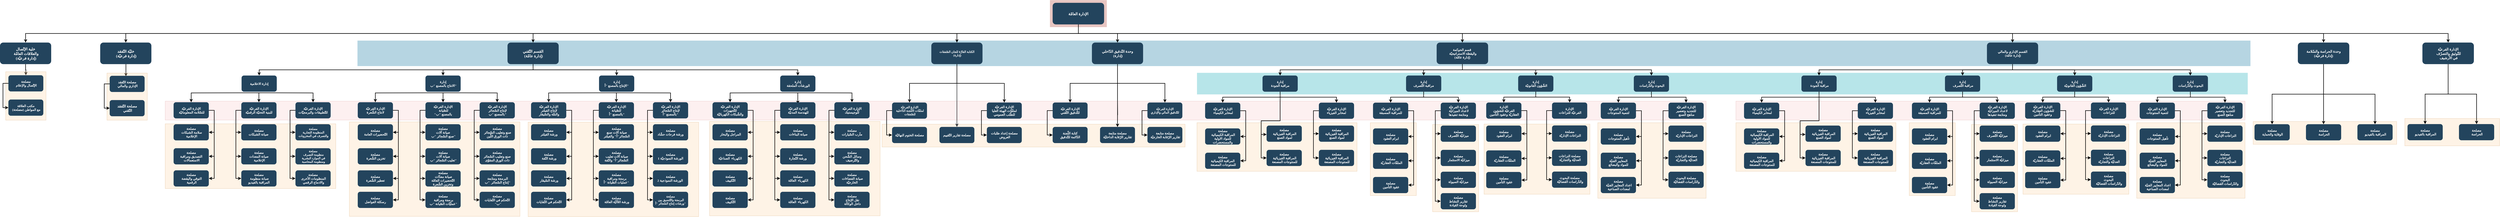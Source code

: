 <mxfile version="22.1.2" type="github">
  <diagram name="Page-1" id="2c0d36ab-eaac-3732-788b-9136903baeff">
    <mxGraphModel dx="9327" dy="3467" grid="1" gridSize="10" guides="1" tooltips="1" connect="1" arrows="1" fold="1" page="1" pageScale="1.5" pageWidth="1169" pageHeight="827" background="none" math="0" shadow="0">
      <root>
        <mxCell id="0" />
        <mxCell id="1" parent="0" />
        <mxCell id="qrLLP5ViFst0h06Zl4Ro-669" value="" style="fillColor=#fad7ac;strokeColor=#b46504;opacity=30;" vertex="1" parent="1">
          <mxGeometry x="5750" y="614.38" width="350" height="101.25" as="geometry" />
        </mxCell>
        <mxCell id="qrLLP5ViFst0h06Zl4Ro-126" value="" style="fillColor=#12AAB5;strokeColor=none;opacity=30;" vertex="1" parent="1">
          <mxGeometry x="1290" y="445" width="3880" height="80" as="geometry" />
        </mxCell>
        <mxCell id="qrLLP5ViFst0h06Zl4Ro-397" value="" style="fillColor=#fad7ac;strokeColor=#b46504;opacity=30;" vertex="1" parent="1">
          <mxGeometry x="2160" y="636.5" width="170" height="323.5" as="geometry" />
        </mxCell>
        <mxCell id="qrLLP5ViFst0h06Zl4Ro-396" value="" style="fillColor=#f8cecc;strokeColor=#b85450;opacity=30;" vertex="1" parent="1">
          <mxGeometry x="-2520" y="550" width="5690" height="70" as="geometry" />
        </mxCell>
        <mxCell id="qrLLP5ViFst0h06Zl4Ro-344" value="" style="fillColor=#fad7ac;strokeColor=#b46504;opacity=30;" vertex="1" parent="1">
          <mxGeometry x="1930" y="630" width="170" height="270" as="geometry" />
        </mxCell>
        <mxCell id="qrLLP5ViFst0h06Zl4Ro-365" value="" style="fillColor=#fad7ac;strokeColor=#b46504;opacity=30;" vertex="1" parent="1">
          <mxGeometry x="2350" y="635" width="391" height="260" as="geometry" />
        </mxCell>
        <mxCell id="qrLLP5ViFst0h06Zl4Ro-301" value="" style="fillColor=#fad7ac;strokeColor=#b46504;opacity=30;" vertex="1" parent="1">
          <mxGeometry x="2770" y="630" width="400" height="280" as="geometry" />
        </mxCell>
        <mxCell id="123" value="" style="fillColor=#AE4132;strokeColor=none;opacity=30;" parent="1" vertex="1">
          <mxGeometry x="747" y="175.5" width="210" height="100.0" as="geometry" />
        </mxCell>
        <mxCell id="122" value="" style="fillColor=#10739E;strokeColor=none;opacity=30;" parent="1" vertex="1">
          <mxGeometry x="-1810" y="325.5" width="6990" height="94.5" as="geometry" />
        </mxCell>
        <mxCell id="117" value="" style="fillColor=#fad7ac;strokeColor=#b46504;opacity=30;" parent="1" vertex="1">
          <mxGeometry x="127" y="635.5" width="1119" height="84.5" as="geometry" />
        </mxCell>
        <mxCell id="qrLLP5ViFst0h06Zl4Ro-233" style="edgeStyle=orthogonalEdgeStyle;rounded=0;orthogonalLoop=1;jettySize=auto;html=1;exitX=0.5;exitY=1;exitDx=0;exitDy=0;entryX=0.5;entryY=0;entryDx=0;entryDy=0;strokeWidth=2;" edge="1" parent="1" source="2" target="13">
          <mxGeometry relative="1" as="geometry" />
        </mxCell>
        <mxCell id="qrLLP5ViFst0h06Zl4Ro-234" style="edgeStyle=orthogonalEdgeStyle;rounded=0;orthogonalLoop=1;jettySize=auto;html=1;exitX=0.5;exitY=1;exitDx=0;exitDy=0;entryX=0.5;entryY=0;entryDx=0;entryDy=0;strokeWidth=2;" edge="1" parent="1" source="2" target="qrLLP5ViFst0h06Zl4Ro-162">
          <mxGeometry relative="1" as="geometry" />
        </mxCell>
        <mxCell id="qrLLP5ViFst0h06Zl4Ro-235" style="edgeStyle=orthogonalEdgeStyle;rounded=0;orthogonalLoop=1;jettySize=auto;html=1;exitX=0.5;exitY=1;exitDx=0;exitDy=0;strokeWidth=2;" edge="1" parent="1" source="2" target="10">
          <mxGeometry relative="1" as="geometry" />
        </mxCell>
        <mxCell id="qrLLP5ViFst0h06Zl4Ro-236" style="edgeStyle=orthogonalEdgeStyle;rounded=0;orthogonalLoop=1;jettySize=auto;html=1;exitX=0.5;exitY=1;exitDx=0;exitDy=0;entryX=0.5;entryY=0;entryDx=0;entryDy=0;strokeWidth=2;" edge="1" parent="1" source="2" target="qrLLP5ViFst0h06Zl4Ro-181">
          <mxGeometry relative="1" as="geometry" />
        </mxCell>
        <mxCell id="qrLLP5ViFst0h06Zl4Ro-237" style="edgeStyle=orthogonalEdgeStyle;rounded=0;orthogonalLoop=1;jettySize=auto;html=1;exitX=0.5;exitY=1;exitDx=0;exitDy=0;entryX=0.5;entryY=0;entryDx=0;entryDy=0;strokeWidth=2;" edge="1" parent="1" source="2" target="qrLLP5ViFst0h06Zl4Ro-127">
          <mxGeometry relative="1" as="geometry" />
        </mxCell>
        <mxCell id="qrLLP5ViFst0h06Zl4Ro-238" style="edgeStyle=orthogonalEdgeStyle;rounded=0;orthogonalLoop=1;jettySize=auto;html=1;exitX=0.5;exitY=1;exitDx=0;exitDy=0;entryX=0.5;entryY=0;entryDx=0;entryDy=0;strokeWidth=2;" edge="1" parent="1" source="2" target="qrLLP5ViFst0h06Zl4Ro-202">
          <mxGeometry relative="1" as="geometry" />
        </mxCell>
        <mxCell id="qrLLP5ViFst0h06Zl4Ro-286" style="edgeStyle=orthogonalEdgeStyle;rounded=0;orthogonalLoop=1;jettySize=auto;html=1;exitX=0.5;exitY=1;exitDx=0;exitDy=0;entryX=0.5;entryY=0;entryDx=0;entryDy=0;strokeWidth=2;" edge="1" parent="1" source="2" target="qrLLP5ViFst0h06Zl4Ro-279">
          <mxGeometry relative="1" as="geometry" />
        </mxCell>
        <mxCell id="2" value="الإدارة العامّة" style="rounded=1;fillColor=#23445D;gradientColor=none;strokeColor=none;fontColor=#FFFFFF;fontStyle=1;fontFamily=Tahoma;fontSize=14" parent="1" vertex="1">
          <mxGeometry x="757" y="185.5" width="190" height="80" as="geometry" />
        </mxCell>
        <mxCell id="4" value="وحدة التّدقيق الدّاخلي&#xa; (إدارة)" style="rounded=1;fillColor=#23445D;gradientColor=none;strokeColor=none;fontColor=#FFFFFF;fontStyle=1;fontFamily=Tahoma;fontSize=13;" parent="1" vertex="1">
          <mxGeometry x="902.0" y="332.75" width="189" height="80" as="geometry" />
        </mxCell>
        <mxCell id="9" value="" style="edgeStyle=elbowEdgeStyle;elbow=vertical;strokeWidth=2;rounded=0" parent="1" source="2" target="4" edge="1">
          <mxGeometry x="337" y="215.5" width="100" height="100" as="geometry">
            <mxPoint x="337" y="315.5" as="sourcePoint" />
            <mxPoint x="437" y="215.5" as="targetPoint" />
          </mxGeometry>
        </mxCell>
        <mxCell id="qrLLP5ViFst0h06Zl4Ro-554" style="edgeStyle=orthogonalEdgeStyle;rounded=0;orthogonalLoop=1;jettySize=auto;html=1;exitX=0.5;exitY=1;exitDx=0;exitDy=0;entryX=0.5;entryY=0;entryDx=0;entryDy=0;strokeWidth=2;" edge="1" parent="1" source="10" target="qrLLP5ViFst0h06Zl4Ro-519">
          <mxGeometry relative="1" as="geometry" />
        </mxCell>
        <mxCell id="qrLLP5ViFst0h06Zl4Ro-555" style="edgeStyle=orthogonalEdgeStyle;rounded=0;orthogonalLoop=1;jettySize=auto;html=1;exitX=0.5;exitY=1;exitDx=0;exitDy=0;entryX=0.5;entryY=0;entryDx=0;entryDy=0;strokeWidth=2;" edge="1" parent="1" source="10" target="qrLLP5ViFst0h06Zl4Ro-541">
          <mxGeometry relative="1" as="geometry" />
        </mxCell>
        <mxCell id="qrLLP5ViFst0h06Zl4Ro-556" style="edgeStyle=orthogonalEdgeStyle;rounded=0;orthogonalLoop=1;jettySize=auto;html=1;exitX=0.5;exitY=1;exitDx=0;exitDy=0;entryX=0.5;entryY=0;entryDx=0;entryDy=0;strokeWidth=2;" edge="1" parent="1" source="10" target="qrLLP5ViFst0h06Zl4Ro-502">
          <mxGeometry relative="1" as="geometry" />
        </mxCell>
        <mxCell id="qrLLP5ViFst0h06Zl4Ro-557" style="edgeStyle=orthogonalEdgeStyle;rounded=0;orthogonalLoop=1;jettySize=auto;html=1;exitX=0.5;exitY=1;exitDx=0;exitDy=0;entryX=0.5;entryY=0;entryDx=0;entryDy=0;strokeWidth=2;" edge="1" parent="1" source="10" target="qrLLP5ViFst0h06Zl4Ro-485">
          <mxGeometry relative="1" as="geometry" />
        </mxCell>
        <mxCell id="10" value="القسم الإداري والمالي&#xa; (إدارة عامّة)" style="rounded=1;fillColor=#23445D;gradientColor=none;strokeColor=none;fontColor=#FFFFFF;fontStyle=1;fontFamily=Tahoma;fontSize=12;" parent="1" vertex="1">
          <mxGeometry x="4207" y="332.75" width="189" height="80" as="geometry" />
        </mxCell>
        <mxCell id="12" value="الكتابة القارّة للجان الصّفقات&#xa; (إدارة)" style="rounded=1;fillColor=#23445D;gradientColor=none;strokeColor=none;fontColor=#FFFFFF;fontStyle=1;fontFamily=Tahoma;fontSize=11;" parent="1" vertex="1">
          <mxGeometry x="309.0" y="332.75" width="189" height="80" as="geometry" />
        </mxCell>
        <mxCell id="qrLLP5ViFst0h06Zl4Ro-474" style="edgeStyle=orthogonalEdgeStyle;rounded=0;orthogonalLoop=1;jettySize=auto;html=1;exitX=0.5;exitY=1;exitDx=0;exitDy=0;entryX=0.5;entryY=0;entryDx=0;entryDy=0;strokeWidth=2;" edge="1" parent="1" source="13" target="qrLLP5ViFst0h06Zl4Ro-422">
          <mxGeometry relative="1" as="geometry" />
        </mxCell>
        <mxCell id="qrLLP5ViFst0h06Zl4Ro-475" style="edgeStyle=orthogonalEdgeStyle;rounded=0;orthogonalLoop=1;jettySize=auto;html=1;exitX=0.5;exitY=1;exitDx=0;exitDy=0;entryX=0.5;entryY=0;entryDx=0;entryDy=0;strokeWidth=2;" edge="1" parent="1" source="13" target="qrLLP5ViFst0h06Zl4Ro-405">
          <mxGeometry relative="1" as="geometry" />
        </mxCell>
        <mxCell id="qrLLP5ViFst0h06Zl4Ro-476" style="edgeStyle=orthogonalEdgeStyle;rounded=0;orthogonalLoop=1;jettySize=auto;html=1;exitX=0.5;exitY=1;exitDx=0;exitDy=0;entryX=0.5;entryY=0;entryDx=0;entryDy=0;strokeWidth=2;" edge="1" parent="1" source="13" target="qrLLP5ViFst0h06Zl4Ro-439">
          <mxGeometry relative="1" as="geometry" />
        </mxCell>
        <mxCell id="qrLLP5ViFst0h06Zl4Ro-477" style="edgeStyle=orthogonalEdgeStyle;rounded=0;orthogonalLoop=1;jettySize=auto;html=1;exitX=0.5;exitY=1;exitDx=0;exitDy=0;entryX=0.5;entryY=0;entryDx=0;entryDy=0;strokeWidth=2;" edge="1" parent="1" source="13" target="qrLLP5ViFst0h06Zl4Ro-461">
          <mxGeometry relative="1" as="geometry" />
        </mxCell>
        <mxCell id="13" value="القسم التّقني&#xa; (إدارة عامّة)" style="rounded=1;fillColor=#23445D;gradientColor=none;strokeColor=none;fontColor=#FFFFFF;fontStyle=1;fontFamily=Tahoma;fontSize=14" parent="1" vertex="1">
          <mxGeometry x="-1256" y="332.75" width="189" height="80" as="geometry" />
        </mxCell>
        <mxCell id="25" value="الإدارة الفرعيّة&#xa; لملفّات االلّجنة الدّاخلية&#xa; للصّفقات" style="rounded=1;fillColor=#23445D;gradientColor=none;strokeColor=none;fontColor=#FFFFFF;fontStyle=1;fontFamily=Tahoma;fontSize=11;" parent="1" vertex="1">
          <mxGeometry x="164" y="555" width="129" height="60" as="geometry" />
        </mxCell>
        <mxCell id="26" value="مصلحة الختوم النهائيّة" style="rounded=1;fillColor=#23445D;gradientColor=none;strokeColor=none;fontColor=#FFFFFF;fontStyle=1;fontFamily=Tahoma;fontSize=12;" parent="1" vertex="1">
          <mxGeometry x="164" y="645.5" width="129" height="60" as="geometry" />
        </mxCell>
        <mxCell id="30" value="مصلحة تقارير التّقييم" style="rounded=1;fillColor=#23445D;gradientColor=none;strokeColor=none;fontColor=#FFFFFF;fontStyle=1;fontFamily=Tahoma;fontSize=12;" parent="1" vertex="1">
          <mxGeometry x="339" y="645.5" width="129" height="60" as="geometry" />
        </mxCell>
        <mxCell id="33" value="الإدارة الفرعيّة &#xa;لملفّات الهيئة العليا &#xa;للطّلب العمومي" style="rounded=1;fillColor=#23445D;gradientColor=none;strokeColor=none;fontColor=#FFFFFF;fontStyle=1;fontFamily=Tahoma;fontSize=12;" parent="1" vertex="1">
          <mxGeometry x="514" y="555" width="129" height="60" as="geometry" />
        </mxCell>
        <mxCell id="34" value="مصلحة إعداد طلبات&#xa; العروض" style="rounded=1;fillColor=#23445D;gradientColor=none;strokeColor=none;fontColor=#FFFFFF;fontStyle=1;fontFamily=Tahoma;fontSize=12;" parent="1" vertex="1">
          <mxGeometry x="514" y="645.5" width="129" height="60" as="geometry" />
        </mxCell>
        <mxCell id="44" value="الإدارة الفرعيّة &#xa;للتّدقيق التّقني" style="rounded=1;fillColor=#23445D;gradientColor=none;strokeColor=none;fontColor=#FFFFFF;fontStyle=1;fontFamily=Tahoma;fontSize=12;" parent="1" vertex="1">
          <mxGeometry x="757" y="555" width="129" height="60" as="geometry" />
        </mxCell>
        <mxCell id="45" value="كتابة اللّجنة &#xa;الدّائمة للتّدقيق" style="rounded=1;fillColor=#23445D;gradientColor=none;strokeColor=none;fontColor=#FFFFFF;fontStyle=1;fontFamily=Tahoma;fontSize=12;" parent="1" vertex="1">
          <mxGeometry x="757" y="645.5" width="129" height="60" as="geometry" />
        </mxCell>
        <mxCell id="qrLLP5ViFst0h06Zl4Ro-243" style="edgeStyle=orthogonalEdgeStyle;rounded=0;orthogonalLoop=1;jettySize=auto;html=1;exitX=0.5;exitY=0;exitDx=0;exitDy=0;entryX=0.5;entryY=0;entryDx=0;entryDy=0;" edge="1" parent="1" target="49">
          <mxGeometry relative="1" as="geometry">
            <mxPoint x="997" y="555.5" as="sourcePoint" />
          </mxGeometry>
        </mxCell>
        <mxCell id="49" value="مصلحة متابعة &#xa;تقارير الرّقابة الداخليّة" style="rounded=1;fillColor=#23445D;gradientColor=none;strokeColor=none;fontColor=#FFFFFF;fontStyle=1;fontFamily=Tahoma;fontSize=12;" parent="1" vertex="1">
          <mxGeometry x="932" y="645.5" width="129" height="60" as="geometry" />
        </mxCell>
        <mxCell id="52" value="الإدارة الفرعيّة &#xa;للتّدقيق المالي والإداري" style="rounded=1;fillColor=#23445D;gradientColor=none;strokeColor=none;fontColor=#FFFFFF;fontStyle=1;fontFamily=Tahoma;fontSize=11;" parent="1" vertex="1">
          <mxGeometry x="1107" y="555" width="129" height="60" as="geometry" />
        </mxCell>
        <mxCell id="53" value="مصلحة متابعة&#xa; تقارير الرّقابة الخارجيّة" style="rounded=1;fillColor=#23445D;gradientColor=none;strokeColor=none;fontColor=#FFFFFF;fontStyle=1;fontFamily=Tahoma;fontSize=12;" parent="1" vertex="1">
          <mxGeometry x="1107" y="645.5" width="129" height="60" as="geometry" />
        </mxCell>
        <mxCell id="59" value="" style="edgeStyle=elbowEdgeStyle;elbow=vertical;strokeWidth=2;rounded=0" parent="1" source="2" target="12" edge="1">
          <mxGeometry x="347" y="225.5" width="100" height="100" as="geometry">
            <mxPoint x="862.0" y="275.5" as="sourcePoint" />
            <mxPoint x="1467.0" y="345.5" as="targetPoint" />
          </mxGeometry>
        </mxCell>
        <mxCell id="70" value="" style="edgeStyle=elbowEdgeStyle;elbow=horizontal;strokeWidth=2;rounded=0" parent="1" source="25" target="26" edge="1">
          <mxGeometry x="-23" y="135.5" width="100" height="100" as="geometry">
            <mxPoint x="-276" y="335.5" as="sourcePoint" />
            <mxPoint x="-176" y="235.5" as="targetPoint" />
            <Array as="points">
              <mxPoint x="144" y="635.5" />
            </Array>
          </mxGeometry>
        </mxCell>
        <mxCell id="76" value="" style="edgeStyle=elbowEdgeStyle;elbow=horizontal;strokeWidth=2;rounded=0" parent="1" source="33" target="34" edge="1">
          <mxGeometry x="-23" y="135.5" width="100" height="100" as="geometry">
            <mxPoint x="-276" y="335.5" as="sourcePoint" />
            <mxPoint x="-176" y="235.5" as="targetPoint" />
            <Array as="points">
              <mxPoint x="494" y="635.5" />
            </Array>
          </mxGeometry>
        </mxCell>
        <mxCell id="84" value="" style="edgeStyle=elbowEdgeStyle;elbow=horizontal;strokeWidth=2;rounded=0;entryX=0;entryY=0.5;entryDx=0;entryDy=0;" parent="1" source="44" target="45" edge="1">
          <mxGeometry x="-23" y="135.5" width="100" height="100" as="geometry">
            <mxPoint x="-483" y="335.5" as="sourcePoint" />
            <mxPoint x="-383" y="235.5" as="targetPoint" />
            <Array as="points">
              <mxPoint x="737" y="645.5" />
            </Array>
          </mxGeometry>
        </mxCell>
        <mxCell id="90" value="" style="edgeStyle=elbowEdgeStyle;elbow=horizontal;strokeWidth=2;rounded=0" parent="1" source="52" target="53" edge="1">
          <mxGeometry x="-23" y="135.5" width="100" height="100" as="geometry">
            <mxPoint x="-483" y="335.5" as="sourcePoint" />
            <mxPoint x="-383" y="235.5" as="targetPoint" />
            <Array as="points">
              <mxPoint x="1087" y="635.5" />
            </Array>
          </mxGeometry>
        </mxCell>
        <mxCell id="100" value="" style="edgeStyle=elbowEdgeStyle;elbow=vertical;strokeWidth=2;rounded=0" parent="1" source="12" target="25" edge="1">
          <mxGeometry x="-23" y="135.5" width="100" height="100" as="geometry">
            <mxPoint x="-276" y="235.5" as="sourcePoint" />
            <mxPoint x="-176" y="135.5" as="targetPoint" />
          </mxGeometry>
        </mxCell>
        <mxCell id="101" value="" style="edgeStyle=elbowEdgeStyle;elbow=vertical;strokeWidth=2;rounded=0;entryX=0.5;entryY=0;entryDx=0;entryDy=0;fillColor=#cce5ff;strokeColor=#36393d;" parent="1" source="12" target="30" edge="1">
          <mxGeometry x="-23" y="135.5" width="100" height="100" as="geometry">
            <mxPoint x="-276" y="235.5" as="sourcePoint" />
            <mxPoint x="-176" y="135.5" as="targetPoint" />
          </mxGeometry>
        </mxCell>
        <mxCell id="102" value="" style="edgeStyle=elbowEdgeStyle;elbow=vertical;strokeWidth=2;rounded=0" parent="1" source="12" target="33" edge="1">
          <mxGeometry x="-23" y="135.5" width="100" height="100" as="geometry">
            <mxPoint x="-276" y="235.5" as="sourcePoint" />
            <mxPoint x="-176" y="135.5" as="targetPoint" />
          </mxGeometry>
        </mxCell>
        <mxCell id="104" value="" style="edgeStyle=elbowEdgeStyle;elbow=vertical;strokeWidth=2;rounded=0;entryX=0.5;entryY=0;entryDx=0;entryDy=0;" parent="1" source="4" target="49" edge="1">
          <mxGeometry x="-23" y="135.5" width="100" height="100" as="geometry">
            <mxPoint x="-483" y="235.5" as="sourcePoint" />
            <mxPoint x="-383" y="135.5" as="targetPoint" />
          </mxGeometry>
        </mxCell>
        <mxCell id="105" value="" style="edgeStyle=elbowEdgeStyle;elbow=vertical;strokeWidth=2;rounded=0" parent="1" source="4" target="44" edge="1">
          <mxGeometry x="-23" y="135.5" width="100" height="100" as="geometry">
            <mxPoint x="-483" y="235.5" as="sourcePoint" />
            <mxPoint x="-383" y="135.5" as="targetPoint" />
          </mxGeometry>
        </mxCell>
        <mxCell id="106" value="" style="edgeStyle=elbowEdgeStyle;elbow=vertical;strokeWidth=2;rounded=0" parent="1" source="4" target="52" edge="1">
          <mxGeometry x="-23" y="135.5" width="100" height="100" as="geometry">
            <mxPoint x="-483" y="235.5" as="sourcePoint" />
            <mxPoint x="-383" y="135.5" as="targetPoint" />
          </mxGeometry>
        </mxCell>
        <mxCell id="qrLLP5ViFst0h06Zl4Ro-300" style="edgeStyle=orthogonalEdgeStyle;rounded=0;orthogonalLoop=1;jettySize=auto;html=1;exitX=0.5;exitY=1;exitDx=0;exitDy=0;entryX=0.5;entryY=0;entryDx=0;entryDy=0;strokeWidth=2;" edge="1" parent="1" source="qrLLP5ViFst0h06Zl4Ro-127" target="qrLLP5ViFst0h06Zl4Ro-288">
          <mxGeometry relative="1" as="geometry" />
        </mxCell>
        <mxCell id="qrLLP5ViFst0h06Zl4Ro-387" style="edgeStyle=orthogonalEdgeStyle;rounded=0;orthogonalLoop=1;jettySize=auto;html=1;exitX=0.5;exitY=1;exitDx=0;exitDy=0;entryX=0.5;entryY=0;entryDx=0;entryDy=0;strokeWidth=2;" edge="1" parent="1" source="qrLLP5ViFst0h06Zl4Ro-127" target="qrLLP5ViFst0h06Zl4Ro-370">
          <mxGeometry relative="1" as="geometry" />
        </mxCell>
        <mxCell id="qrLLP5ViFst0h06Zl4Ro-127" value="قسم الحوكمة &#xa; واليقظة الاستراتيجيّة &#xa;(إدارة عامّة)" style="rounded=1;fillColor=#23445D;gradientColor=none;strokeColor=none;fontColor=#FFFFFF;fontStyle=1;fontFamily=Tahoma;fontSize=12;" vertex="1" parent="1">
          <mxGeometry x="2175" y="332.75" width="190" height="80" as="geometry" />
        </mxCell>
        <mxCell id="qrLLP5ViFst0h06Zl4Ro-156" value="" style="edgeStyle=elbowEdgeStyle;elbow=vertical;strokeWidth=2;rounded=0;entryX=0.5;entryY=0;entryDx=0;entryDy=0;" edge="1" source="qrLLP5ViFst0h06Zl4Ro-127" target="qrLLP5ViFst0h06Zl4Ro-347" parent="1">
          <mxGeometry x="-23" y="135.5" width="100" height="100" as="geometry">
            <mxPoint x="790" y="235.5" as="sourcePoint" />
            <mxPoint x="2095" y="455.5" as="targetPoint" />
          </mxGeometry>
        </mxCell>
        <mxCell id="qrLLP5ViFst0h06Zl4Ro-157" value="" style="edgeStyle=elbowEdgeStyle;elbow=vertical;strokeWidth=2;rounded=0;entryX=0.5;entryY=0;entryDx=0;entryDy=0;" edge="1" source="qrLLP5ViFst0h06Zl4Ro-127" target="qrLLP5ViFst0h06Zl4Ro-327" parent="1">
          <mxGeometry x="-23" y="135.5" width="100" height="100" as="geometry">
            <mxPoint x="790" y="235.5" as="sourcePoint" />
            <mxPoint x="2445" y="455.5" as="targetPoint" />
          </mxGeometry>
        </mxCell>
        <mxCell id="qrLLP5ViFst0h06Zl4Ro-162" value="خليّة التّفقد&#xa; (إدارة فرعيّة)" style="rounded=1;fillColor=#23445D;gradientColor=none;strokeColor=none;fontColor=#FFFFFF;fontStyle=1;fontFamily=Tahoma;fontSize=14" vertex="1" parent="1">
          <mxGeometry x="-2760" y="332.75" width="189" height="80" as="geometry" />
        </mxCell>
        <mxCell id="qrLLP5ViFst0h06Zl4Ro-172" value="" style="edgeStyle=elbowEdgeStyle;elbow=horizontal;strokeWidth=2;rounded=0;entryX=0.467;entryY=0.032;entryDx=0;entryDy=0;entryPerimeter=0;" edge="1" source="qrLLP5ViFst0h06Zl4Ro-162" target="qrLLP5ViFst0h06Zl4Ro-258" parent="1">
          <mxGeometry x="-23" y="135.5" width="100" height="100" as="geometry">
            <mxPoint x="-2890" y="236" as="sourcePoint" />
            <mxPoint x="-2665" y="456" as="targetPoint" />
            <Array as="points">
              <mxPoint x="-2665" y="436" />
            </Array>
          </mxGeometry>
        </mxCell>
        <mxCell id="qrLLP5ViFst0h06Zl4Ro-277" style="edgeStyle=orthogonalEdgeStyle;rounded=0;orthogonalLoop=1;jettySize=auto;html=1;exitX=0.5;exitY=1;exitDx=0;exitDy=0;entryX=0.5;entryY=0;entryDx=0;entryDy=0;strokeWidth=2;" edge="1" parent="1" source="qrLLP5ViFst0h06Zl4Ro-181" target="qrLLP5ViFst0h06Zl4Ro-268">
          <mxGeometry relative="1" as="geometry" />
        </mxCell>
        <mxCell id="qrLLP5ViFst0h06Zl4Ro-181" value="خلية الإتّصال&#xa; والعلاقات العامّة&#xa; (إدارة فرعيّة)" style="rounded=1;fillColor=#23445D;gradientColor=none;strokeColor=none;fontColor=#FFFFFF;fontStyle=1;fontFamily=Tahoma;fontSize=14" vertex="1" parent="1">
          <mxGeometry x="-3130" y="332.75" width="189" height="80" as="geometry" />
        </mxCell>
        <mxCell id="qrLLP5ViFst0h06Zl4Ro-201" value="" style="fillColor=#fad7ac;strokeColor=#b46504;opacity=30;" vertex="1" parent="1">
          <mxGeometry x="5190" y="625.5" width="530" height="84.5" as="geometry" />
        </mxCell>
        <mxCell id="qrLLP5ViFst0h06Zl4Ro-674" style="edgeStyle=orthogonalEdgeStyle;rounded=0;orthogonalLoop=1;jettySize=auto;html=1;exitX=0.5;exitY=1;exitDx=0;exitDy=0;entryX=0.5;entryY=0;entryDx=0;entryDy=0;strokeWidth=2;" edge="1" parent="1" source="qrLLP5ViFst0h06Zl4Ro-202" target="qrLLP5ViFst0h06Zl4Ro-208">
          <mxGeometry relative="1" as="geometry" />
        </mxCell>
        <mxCell id="qrLLP5ViFst0h06Zl4Ro-675" style="edgeStyle=orthogonalEdgeStyle;rounded=0;orthogonalLoop=1;jettySize=auto;html=1;exitX=0.5;exitY=1;exitDx=0;exitDy=0;entryX=0.5;entryY=0;entryDx=0;entryDy=0;strokeWidth=2;" edge="1" parent="1" source="qrLLP5ViFst0h06Zl4Ro-202" target="qrLLP5ViFst0h06Zl4Ro-207">
          <mxGeometry relative="1" as="geometry" />
        </mxCell>
        <mxCell id="qrLLP5ViFst0h06Zl4Ro-677" style="edgeStyle=orthogonalEdgeStyle;rounded=0;orthogonalLoop=1;jettySize=auto;html=1;exitX=0.5;exitY=1;exitDx=0;exitDy=0;entryX=0.5;entryY=0;entryDx=0;entryDy=0;strokeWidth=2;" edge="1" parent="1" source="qrLLP5ViFst0h06Zl4Ro-202" target="qrLLP5ViFst0h06Zl4Ro-209">
          <mxGeometry relative="1" as="geometry" />
        </mxCell>
        <mxCell id="qrLLP5ViFst0h06Zl4Ro-202" value="وحدة الحراسة والسّلامة &#xa;(إدارة فرعيّة)" style="rounded=1;fillColor=#23445D;gradientColor=none;strokeColor=none;fontColor=#FFFFFF;fontStyle=1;fontFamily=Tahoma;fontSize=13;" vertex="1" parent="1">
          <mxGeometry x="5355" y="332.75" width="190" height="80" as="geometry" />
        </mxCell>
        <mxCell id="qrLLP5ViFst0h06Zl4Ro-207" value="مصلحة&#xa; المراقبة بالفيديو" style="rounded=1;fillColor=#23445D;gradientColor=none;strokeColor=none;fontColor=#FFFFFF;fontStyle=1;fontFamily=Tahoma;fontSize=12;" vertex="1" parent="1">
          <mxGeometry x="5575" y="635.5" width="130" height="60" as="geometry" />
        </mxCell>
        <mxCell id="qrLLP5ViFst0h06Zl4Ro-208" value="مصلحة&#xa; الحراسة" style="rounded=1;fillColor=#23445D;gradientColor=none;strokeColor=none;fontColor=#FFFFFF;fontStyle=1;fontFamily=Tahoma;fontSize=12;" vertex="1" parent="1">
          <mxGeometry x="5385" y="635.5" width="130" height="60" as="geometry" />
        </mxCell>
        <mxCell id="qrLLP5ViFst0h06Zl4Ro-209" value="مصلحة&#xa; الوقاية والحماية" style="rounded=1;fillColor=#23445D;gradientColor=none;strokeColor=none;fontColor=#FFFFFF;fontStyle=1;fontFamily=Tahoma;fontSize=12;" vertex="1" parent="1">
          <mxGeometry x="5195" y="635.5" width="130" height="60" as="geometry" />
        </mxCell>
        <mxCell id="qrLLP5ViFst0h06Zl4Ro-242" style="edgeStyle=orthogonalEdgeStyle;rounded=0;orthogonalLoop=1;jettySize=auto;html=1;exitX=0;exitY=0.5;exitDx=0;exitDy=0;entryX=0;entryY=0.5;entryDx=0;entryDy=0;strokeWidth=2;" edge="1" parent="1" target="qrLLP5ViFst0h06Zl4Ro-241">
          <mxGeometry relative="1" as="geometry">
            <mxPoint x="3337" y="755.5" as="sourcePoint" />
          </mxGeometry>
        </mxCell>
        <mxCell id="qrLLP5ViFst0h06Zl4Ro-256" value="" style="fillColor=#fad7ac;strokeColor=#b46504;opacity=30;" vertex="1" parent="1">
          <mxGeometry x="-2735" y="446" width="149" height="174.5" as="geometry" />
        </mxCell>
        <mxCell id="qrLLP5ViFst0h06Zl4Ro-258" value="مصلحة التّفقد&#xa; الإداري والمالي" style="rounded=1;fillColor=#23445D;gradientColor=none;strokeColor=none;fontColor=#FFFFFF;fontStyle=1;fontFamily=Tahoma;fontSize=12;" vertex="1" parent="1">
          <mxGeometry x="-2725" y="456" width="129" height="60" as="geometry" />
        </mxCell>
        <mxCell id="qrLLP5ViFst0h06Zl4Ro-259" value="مصلحة التّفقد&#xa; التّقني" style="rounded=1;fillColor=#23445D;gradientColor=none;strokeColor=none;fontColor=#FFFFFF;fontStyle=1;fontFamily=Tahoma;fontSize=13;" vertex="1" parent="1">
          <mxGeometry x="-2725" y="546" width="129" height="60" as="geometry" />
        </mxCell>
        <mxCell id="qrLLP5ViFst0h06Zl4Ro-261" value="" style="edgeStyle=elbowEdgeStyle;elbow=horizontal;strokeWidth=2;rounded=0" edge="1" source="qrLLP5ViFst0h06Zl4Ro-258" target="qrLLP5ViFst0h06Zl4Ro-259" parent="1">
          <mxGeometry x="-23" y="135.5" width="100" height="100" as="geometry">
            <mxPoint x="-3725" y="236" as="sourcePoint" />
            <mxPoint x="-3625" y="136" as="targetPoint" />
            <Array as="points">
              <mxPoint x="-2745" y="536" />
            </Array>
          </mxGeometry>
        </mxCell>
        <mxCell id="qrLLP5ViFst0h06Zl4Ro-266" value="" style="fillColor=#fad7ac;strokeColor=#b46504;opacity=30;" vertex="1" parent="1">
          <mxGeometry x="-3109" y="441" width="149" height="179.5" as="geometry" />
        </mxCell>
        <mxCell id="qrLLP5ViFst0h06Zl4Ro-268" value="مصلحة&#xa; الإتّصال والإعلام" style="rounded=1;fillColor=#23445D;gradientColor=none;strokeColor=none;fontColor=#FFFFFF;fontStyle=1;fontFamily=Tahoma;fontSize=12;" vertex="1" parent="1">
          <mxGeometry x="-3099" y="454" width="129" height="60" as="geometry" />
        </mxCell>
        <mxCell id="qrLLP5ViFst0h06Zl4Ro-269" value="مكتب العلاقة&#xa; مع المواطن (مصلحة)" style="rounded=1;fillColor=#23445D;gradientColor=none;strokeColor=none;fontColor=#FFFFFF;fontStyle=1;fontFamily=Tahoma;fontSize=12;" vertex="1" parent="1">
          <mxGeometry x="-3099" y="544" width="129" height="60" as="geometry" />
        </mxCell>
        <mxCell id="qrLLP5ViFst0h06Zl4Ro-271" value="" style="edgeStyle=elbowEdgeStyle;elbow=horizontal;strokeWidth=2;rounded=0" edge="1" source="qrLLP5ViFst0h06Zl4Ro-268" target="qrLLP5ViFst0h06Zl4Ro-269" parent="1">
          <mxGeometry x="-23" y="135.5" width="100" height="100" as="geometry">
            <mxPoint x="-4099" y="234" as="sourcePoint" />
            <mxPoint x="-3999" y="134" as="targetPoint" />
            <Array as="points">
              <mxPoint x="-3119" y="534" />
            </Array>
          </mxGeometry>
        </mxCell>
        <mxCell id="qrLLP5ViFst0h06Zl4Ro-672" style="edgeStyle=orthogonalEdgeStyle;rounded=0;orthogonalLoop=1;jettySize=auto;html=1;exitX=0.5;exitY=1;exitDx=0;exitDy=0;entryX=0.5;entryY=0;entryDx=0;entryDy=0;strokeWidth=2;" edge="1" parent="1" source="qrLLP5ViFst0h06Zl4Ro-279" target="qrLLP5ViFst0h06Zl4Ro-281">
          <mxGeometry relative="1" as="geometry" />
        </mxCell>
        <mxCell id="qrLLP5ViFst0h06Zl4Ro-673" style="edgeStyle=orthogonalEdgeStyle;rounded=0;orthogonalLoop=1;jettySize=auto;html=1;exitX=0.5;exitY=1;exitDx=0;exitDy=0;entryX=0.5;entryY=0;entryDx=0;entryDy=0;strokeWidth=2;" edge="1" parent="1" source="qrLLP5ViFst0h06Zl4Ro-279" target="qrLLP5ViFst0h06Zl4Ro-280">
          <mxGeometry relative="1" as="geometry" />
        </mxCell>
        <mxCell id="qrLLP5ViFst0h06Zl4Ro-279" value="الإدارة الفرعيّة&#xa; للتّوثيق والتصرّف&#xa; في الأرشيف" style="rounded=1;fillColor=#23445D;gradientColor=none;strokeColor=none;fontColor=#FFFFFF;fontStyle=1;fontFamily=Tahoma;fontSize=13;" vertex="1" parent="1">
          <mxGeometry x="5815" y="332.75" width="190" height="80" as="geometry" />
        </mxCell>
        <mxCell id="qrLLP5ViFst0h06Zl4Ro-280" value="مصلحة&#xa; المراقبة بالفيديو" style="rounded=1;fillColor=#23445D;gradientColor=none;strokeColor=none;fontColor=#FFFFFF;fontStyle=1;fontFamily=Tahoma;fontSize=12;" vertex="1" parent="1">
          <mxGeometry x="5760" y="635" width="130" height="60" as="geometry" />
        </mxCell>
        <mxCell id="qrLLP5ViFst0h06Zl4Ro-281" value="مصلحة&#xa; الحراسة" style="rounded=1;fillColor=#23445D;gradientColor=none;strokeColor=none;fontColor=#FFFFFF;fontStyle=1;fontFamily=Tahoma;fontSize=12;" vertex="1" parent="1">
          <mxGeometry x="5950" y="635" width="130" height="60" as="geometry" />
        </mxCell>
        <mxCell id="qrLLP5ViFst0h06Zl4Ro-313" style="edgeStyle=orthogonalEdgeStyle;rounded=0;orthogonalLoop=1;jettySize=auto;html=1;exitX=0.5;exitY=1;exitDx=0;exitDy=0;entryX=0.5;entryY=0;entryDx=0;entryDy=0;strokeWidth=2;" edge="1" parent="1" source="qrLLP5ViFst0h06Zl4Ro-288" target="qrLLP5ViFst0h06Zl4Ro-289">
          <mxGeometry relative="1" as="geometry" />
        </mxCell>
        <mxCell id="qrLLP5ViFst0h06Zl4Ro-314" style="edgeStyle=orthogonalEdgeStyle;rounded=0;orthogonalLoop=1;jettySize=auto;html=1;exitX=0.5;exitY=1;exitDx=0;exitDy=0;entryX=0.5;entryY=0;entryDx=0;entryDy=0;strokeWidth=2;" edge="1" parent="1" source="qrLLP5ViFst0h06Zl4Ro-288" target="qrLLP5ViFst0h06Zl4Ro-312">
          <mxGeometry relative="1" as="geometry" />
        </mxCell>
        <mxCell id="qrLLP5ViFst0h06Zl4Ro-288" value="إدارة&#xa; البحوث والدّراسات" style="rounded=1;fillColor=#23445D;gradientColor=none;strokeColor=none;fontColor=#FFFFFF;fontStyle=1;fontFamily=Tahoma;fontSize=12;" vertex="1" parent="1">
          <mxGeometry x="2903" y="455" width="130" height="60" as="geometry" />
        </mxCell>
        <mxCell id="qrLLP5ViFst0h06Zl4Ro-317" style="edgeStyle=orthogonalEdgeStyle;rounded=0;orthogonalLoop=1;jettySize=auto;html=1;exitX=1;exitY=0.5;exitDx=0;exitDy=0;entryX=1;entryY=0.5;entryDx=0;entryDy=0;strokeWidth=2;" edge="1" parent="1" source="qrLLP5ViFst0h06Zl4Ro-289" target="qrLLP5ViFst0h06Zl4Ro-304">
          <mxGeometry relative="1" as="geometry" />
        </mxCell>
        <mxCell id="qrLLP5ViFst0h06Zl4Ro-318" style="edgeStyle=orthogonalEdgeStyle;rounded=0;orthogonalLoop=1;jettySize=auto;html=1;exitX=1;exitY=0.5;exitDx=0;exitDy=0;entryX=1;entryY=0.5;entryDx=0;entryDy=0;strokeWidth=2;" edge="1" parent="1" source="qrLLP5ViFst0h06Zl4Ro-289" target="qrLLP5ViFst0h06Zl4Ro-305">
          <mxGeometry relative="1" as="geometry" />
        </mxCell>
        <mxCell id="qrLLP5ViFst0h06Zl4Ro-319" style="edgeStyle=orthogonalEdgeStyle;rounded=0;orthogonalLoop=1;jettySize=auto;html=1;exitX=1;exitY=0.5;exitDx=0;exitDy=0;entryX=1;entryY=0.5;entryDx=0;entryDy=0;strokeWidth=2;" edge="1" parent="1" source="qrLLP5ViFst0h06Zl4Ro-289" target="qrLLP5ViFst0h06Zl4Ro-306">
          <mxGeometry relative="1" as="geometry" />
        </mxCell>
        <mxCell id="qrLLP5ViFst0h06Zl4Ro-289" value="الإدارة الفرعيّة &#xa;لتنمية المنتوجات" style="rounded=1;fillColor=#23445D;gradientColor=none;strokeColor=none;fontColor=#FFFFFF;fontStyle=1;fontFamily=Tahoma;fontSize=12;" vertex="1" parent="1">
          <mxGeometry x="2781" y="555.5" width="130" height="60" as="geometry" />
        </mxCell>
        <mxCell id="qrLLP5ViFst0h06Zl4Ro-302" value="مصلحة&#xa; النزاعات الإداريّة" style="rounded=1;fillColor=#23445D;gradientColor=none;strokeColor=none;fontColor=#FFFFFF;fontStyle=1;fontFamily=Tahoma;fontSize=12;" vertex="1" parent="1">
          <mxGeometry x="3031" y="640.5" width="130" height="60" as="geometry" />
        </mxCell>
        <mxCell id="qrLLP5ViFst0h06Zl4Ro-303" value="مصلحة النزاعات&#xa; العدليّة والتجاريّة" style="rounded=1;fillColor=#23445D;gradientColor=none;strokeColor=none;fontColor=#FFFFFF;fontStyle=1;fontFamily=Tahoma;fontSize=12;" vertex="1" parent="1">
          <mxGeometry x="3031" y="730.5" width="130" height="60" as="geometry" />
        </mxCell>
        <mxCell id="qrLLP5ViFst0h06Zl4Ro-304" value="مصلحة&#xa; تأهيل المنتوجات" style="rounded=1;fillColor=#23445D;gradientColor=none;strokeColor=none;fontColor=#FFFFFF;fontStyle=1;fontFamily=Tahoma;fontSize=12;" vertex="1" parent="1">
          <mxGeometry x="2781" y="651.0" width="130" height="60" as="geometry" />
        </mxCell>
        <mxCell id="qrLLP5ViFst0h06Zl4Ro-305" value="مصلحة &#xa;المعايير الفنيّة &#xa;للمواد والبضائع" style="rounded=1;fillColor=#23445D;gradientColor=none;strokeColor=none;fontColor=#FFFFFF;fontStyle=1;fontFamily=Tahoma;fontSize=12;" vertex="1" parent="1">
          <mxGeometry x="2781" y="741.0" width="130" height="60" as="geometry" />
        </mxCell>
        <mxCell id="qrLLP5ViFst0h06Zl4Ro-306" value="مصلحة&#xa; اعداد المعايير الفنيّة&#xa; لمعدات الصناعية" style="rounded=1;fillColor=#23445D;gradientColor=none;strokeColor=none;fontColor=#FFFFFF;fontStyle=1;fontFamily=Tahoma;fontSize=12;" vertex="1" parent="1">
          <mxGeometry x="2781" y="831" width="130" height="60" as="geometry" />
        </mxCell>
        <mxCell id="qrLLP5ViFst0h06Zl4Ro-308" value="" style="edgeStyle=elbowEdgeStyle;elbow=horizontal;strokeWidth=2;rounded=0;exitX=0;exitY=0.5;exitDx=0;exitDy=0;" edge="1" target="qrLLP5ViFst0h06Zl4Ro-303" parent="1" source="qrLLP5ViFst0h06Zl4Ro-312">
          <mxGeometry x="-23" y="135.5" width="100" height="100" as="geometry">
            <mxPoint x="3031" y="581" as="sourcePoint" />
            <mxPoint x="1541" y="230.5" as="targetPoint" />
            <Array as="points">
              <mxPoint x="3011" y="670.5" />
            </Array>
          </mxGeometry>
        </mxCell>
        <mxCell id="qrLLP5ViFst0h06Zl4Ro-321" style="edgeStyle=orthogonalEdgeStyle;rounded=0;orthogonalLoop=1;jettySize=auto;html=1;exitX=0;exitY=0.5;exitDx=0;exitDy=0;entryX=0;entryY=0.5;entryDx=0;entryDy=0;strokeWidth=2;" edge="1" parent="1" source="qrLLP5ViFst0h06Zl4Ro-312" target="qrLLP5ViFst0h06Zl4Ro-320">
          <mxGeometry relative="1" as="geometry" />
        </mxCell>
        <mxCell id="qrLLP5ViFst0h06Zl4Ro-322" style="edgeStyle=orthogonalEdgeStyle;rounded=0;orthogonalLoop=1;jettySize=auto;html=1;exitX=0;exitY=0.5;exitDx=0;exitDy=0;entryX=0;entryY=0.5;entryDx=0;entryDy=0;strokeWidth=2;" edge="1" parent="1" source="qrLLP5ViFst0h06Zl4Ro-312" target="qrLLP5ViFst0h06Zl4Ro-302">
          <mxGeometry relative="1" as="geometry" />
        </mxCell>
        <mxCell id="qrLLP5ViFst0h06Zl4Ro-312" value="الإدارة الفرعيّة &#xa;للتجديد وتعصير&#xa; مناهج الصنع" style="rounded=1;fillColor=#23445D;gradientColor=none;strokeColor=none;fontColor=#FFFFFF;fontStyle=1;fontFamily=Tahoma;fontSize=12;" vertex="1" parent="1">
          <mxGeometry x="3031" y="555.5" width="130" height="60" as="geometry" />
        </mxCell>
        <mxCell id="qrLLP5ViFst0h06Zl4Ro-320" value="مصلحة البحوث&#xa; والدّراسات القضائيّة" style="rounded=1;fillColor=#23445D;gradientColor=none;strokeColor=none;fontColor=#FFFFFF;fontStyle=1;fontFamily=Tahoma;fontSize=12;" vertex="1" parent="1">
          <mxGeometry x="3031" y="811.5" width="130" height="60" as="geometry" />
        </mxCell>
        <mxCell id="qrLLP5ViFst0h06Zl4Ro-325" style="edgeStyle=orthogonalEdgeStyle;rounded=0;orthogonalLoop=1;jettySize=auto;html=1;exitX=0.5;exitY=1;exitDx=0;exitDy=0;entryX=0.5;entryY=0;entryDx=0;entryDy=0;strokeWidth=2;" edge="1" source="qrLLP5ViFst0h06Zl4Ro-327" target="qrLLP5ViFst0h06Zl4Ro-331" parent="1">
          <mxGeometry relative="1" as="geometry" />
        </mxCell>
        <mxCell id="qrLLP5ViFst0h06Zl4Ro-326" style="edgeStyle=orthogonalEdgeStyle;rounded=0;orthogonalLoop=1;jettySize=auto;html=1;exitX=0.5;exitY=1;exitDx=0;exitDy=0;entryX=0.5;entryY=0;entryDx=0;entryDy=0;strokeWidth=2;" edge="1" source="qrLLP5ViFst0h06Zl4Ro-327" target="qrLLP5ViFst0h06Zl4Ro-341" parent="1">
          <mxGeometry relative="1" as="geometry" />
        </mxCell>
        <mxCell id="qrLLP5ViFst0h06Zl4Ro-327" value="إدارة&#xa; الشّؤون القانونيّة" style="rounded=1;fillColor=#23445D;gradientColor=none;strokeColor=none;fontColor=#FFFFFF;fontStyle=1;fontFamily=Tahoma;fontSize=12;" vertex="1" parent="1">
          <mxGeometry x="2476" y="455" width="130" height="60" as="geometry" />
        </mxCell>
        <mxCell id="qrLLP5ViFst0h06Zl4Ro-328" style="edgeStyle=orthogonalEdgeStyle;rounded=0;orthogonalLoop=1;jettySize=auto;html=1;exitX=1;exitY=0.5;exitDx=0;exitDy=0;entryX=1;entryY=0.5;entryDx=0;entryDy=0;strokeWidth=2;" edge="1" source="qrLLP5ViFst0h06Zl4Ro-331" target="qrLLP5ViFst0h06Zl4Ro-335" parent="1">
          <mxGeometry relative="1" as="geometry" />
        </mxCell>
        <mxCell id="qrLLP5ViFst0h06Zl4Ro-329" style="edgeStyle=orthogonalEdgeStyle;rounded=0;orthogonalLoop=1;jettySize=auto;html=1;exitX=1;exitY=0.5;exitDx=0;exitDy=0;entryX=1;entryY=0.5;entryDx=0;entryDy=0;strokeWidth=2;" edge="1" source="qrLLP5ViFst0h06Zl4Ro-331" target="qrLLP5ViFst0h06Zl4Ro-336" parent="1">
          <mxGeometry relative="1" as="geometry" />
        </mxCell>
        <mxCell id="qrLLP5ViFst0h06Zl4Ro-330" style="edgeStyle=orthogonalEdgeStyle;rounded=0;orthogonalLoop=1;jettySize=auto;html=1;exitX=1;exitY=0.5;exitDx=0;exitDy=0;entryX=1;entryY=0.5;entryDx=0;entryDy=0;strokeWidth=2;" edge="1" source="qrLLP5ViFst0h06Zl4Ro-331" target="qrLLP5ViFst0h06Zl4Ro-337" parent="1">
          <mxGeometry relative="1" as="geometry" />
        </mxCell>
        <mxCell id="qrLLP5ViFst0h06Zl4Ro-331" value="الإدارة &#xa;الفرعيّة للشؤون&#xa; العقاريّة وعقود التأمين" style="rounded=1;fillColor=#23445D;gradientColor=none;strokeColor=none;fontColor=#FFFFFF;fontStyle=1;fontFamily=Tahoma;fontSize=12;" vertex="1" parent="1">
          <mxGeometry x="2358" y="555" width="130" height="60" as="geometry" />
        </mxCell>
        <mxCell id="qrLLP5ViFst0h06Zl4Ro-333" value="مصلحة&#xa; النزاعات الإداريّة" style="rounded=1;fillColor=#23445D;gradientColor=none;strokeColor=none;fontColor=#FFFFFF;fontStyle=1;fontFamily=Tahoma;fontSize=12;" vertex="1" parent="1">
          <mxGeometry x="2601" y="640" width="130" height="60" as="geometry" />
        </mxCell>
        <mxCell id="qrLLP5ViFst0h06Zl4Ro-334" value="مصلحة النزاعات&#xa; العدليّة والتجاريّة" style="rounded=1;fillColor=#23445D;gradientColor=none;strokeColor=none;fontColor=#FFFFFF;fontStyle=1;fontFamily=Tahoma;fontSize=12;" vertex="1" parent="1">
          <mxGeometry x="2601" y="730" width="130" height="60" as="geometry" />
        </mxCell>
        <mxCell id="qrLLP5ViFst0h06Zl4Ro-335" value="مصلحة&#xa; ابرام العقود" style="rounded=1;fillColor=#23445D;gradientColor=none;strokeColor=none;fontColor=#FFFFFF;fontStyle=1;fontFamily=Tahoma;fontSize=12;" vertex="1" parent="1">
          <mxGeometry x="2358" y="640.5" width="130" height="60" as="geometry" />
        </mxCell>
        <mxCell id="qrLLP5ViFst0h06Zl4Ro-336" value="مصلحة&#xa;  الملفّات العقاريّة" style="rounded=1;fillColor=#23445D;gradientColor=none;strokeColor=none;fontColor=#FFFFFF;fontStyle=1;fontFamily=Tahoma;fontSize=12;" vertex="1" parent="1">
          <mxGeometry x="2358" y="732.5" width="130" height="60" as="geometry" />
        </mxCell>
        <mxCell id="qrLLP5ViFst0h06Zl4Ro-337" value="مصلحة&#xa; عقود التأمين" style="rounded=1;fillColor=#23445D;gradientColor=none;strokeColor=none;fontColor=#FFFFFF;fontStyle=1;fontFamily=Tahoma;fontSize=12;" vertex="1" parent="1">
          <mxGeometry x="2358" y="812.5" width="130" height="60" as="geometry" />
        </mxCell>
        <mxCell id="qrLLP5ViFst0h06Zl4Ro-338" value="" style="edgeStyle=elbowEdgeStyle;elbow=horizontal;strokeWidth=2;rounded=0;exitX=0;exitY=0.5;exitDx=0;exitDy=0;" edge="1" source="qrLLP5ViFst0h06Zl4Ro-341" target="qrLLP5ViFst0h06Zl4Ro-334" parent="1">
          <mxGeometry x="-23" y="135.5" width="100" height="100" as="geometry">
            <mxPoint x="2601" y="580.5" as="sourcePoint" />
            <mxPoint x="1111" y="230" as="targetPoint" />
            <Array as="points">
              <mxPoint x="2581" y="670" />
            </Array>
          </mxGeometry>
        </mxCell>
        <mxCell id="qrLLP5ViFst0h06Zl4Ro-339" style="edgeStyle=orthogonalEdgeStyle;rounded=0;orthogonalLoop=1;jettySize=auto;html=1;exitX=0;exitY=0.5;exitDx=0;exitDy=0;entryX=0;entryY=0.5;entryDx=0;entryDy=0;strokeWidth=2;" edge="1" source="qrLLP5ViFst0h06Zl4Ro-341" target="qrLLP5ViFst0h06Zl4Ro-342" parent="1">
          <mxGeometry relative="1" as="geometry" />
        </mxCell>
        <mxCell id="qrLLP5ViFst0h06Zl4Ro-340" style="edgeStyle=orthogonalEdgeStyle;rounded=0;orthogonalLoop=1;jettySize=auto;html=1;exitX=0;exitY=0.5;exitDx=0;exitDy=0;entryX=0;entryY=0.5;entryDx=0;entryDy=0;strokeWidth=2;" edge="1" source="qrLLP5ViFst0h06Zl4Ro-341" target="qrLLP5ViFst0h06Zl4Ro-333" parent="1">
          <mxGeometry relative="1" as="geometry" />
        </mxCell>
        <mxCell id="qrLLP5ViFst0h06Zl4Ro-341" value="الإدارة&#xa; الفرعيّة للنزاعات" style="rounded=1;fillColor=#23445D;gradientColor=none;strokeColor=none;fontColor=#FFFFFF;fontStyle=1;fontFamily=Tahoma;fontSize=12;" vertex="1" parent="1">
          <mxGeometry x="2601" y="555" width="130" height="60" as="geometry" />
        </mxCell>
        <mxCell id="qrLLP5ViFst0h06Zl4Ro-342" value="مصلحة البحوث&#xa; والدّراسات القضائيّة" style="rounded=1;fillColor=#23445D;gradientColor=none;strokeColor=none;fontColor=#FFFFFF;fontStyle=1;fontFamily=Tahoma;fontSize=12;" vertex="1" parent="1">
          <mxGeometry x="2601" y="811" width="130" height="60" as="geometry" />
        </mxCell>
        <mxCell id="qrLLP5ViFst0h06Zl4Ro-345" style="edgeStyle=orthogonalEdgeStyle;rounded=0;orthogonalLoop=1;jettySize=auto;html=1;exitX=0.5;exitY=1;exitDx=0;exitDy=0;entryX=0.5;entryY=0;entryDx=0;entryDy=0;strokeWidth=2;" edge="1" source="qrLLP5ViFst0h06Zl4Ro-347" target="qrLLP5ViFst0h06Zl4Ro-351" parent="1">
          <mxGeometry relative="1" as="geometry" />
        </mxCell>
        <mxCell id="qrLLP5ViFst0h06Zl4Ro-346" style="edgeStyle=orthogonalEdgeStyle;rounded=0;orthogonalLoop=1;jettySize=auto;html=1;exitX=0.5;exitY=1;exitDx=0;exitDy=0;entryX=0.5;entryY=0;entryDx=0;entryDy=0;strokeWidth=2;" edge="1" source="qrLLP5ViFst0h06Zl4Ro-347" target="qrLLP5ViFst0h06Zl4Ro-360" parent="1">
          <mxGeometry relative="1" as="geometry" />
        </mxCell>
        <mxCell id="qrLLP5ViFst0h06Zl4Ro-347" value="إدارة &#xa;مراقبة التّصرف" style="rounded=1;fillColor=#23445D;gradientColor=none;strokeColor=none;fontColor=#FFFFFF;fontStyle=1;fontFamily=Tahoma;fontSize=12;" vertex="1" parent="1">
          <mxGeometry x="2062" y="455" width="130" height="60" as="geometry" />
        </mxCell>
        <mxCell id="qrLLP5ViFst0h06Zl4Ro-348" style="edgeStyle=orthogonalEdgeStyle;rounded=0;orthogonalLoop=1;jettySize=auto;html=1;exitX=1;exitY=0.5;exitDx=0;exitDy=0;entryX=1;entryY=0.5;entryDx=0;entryDy=0;strokeWidth=2;" edge="1" source="qrLLP5ViFst0h06Zl4Ro-351" target="qrLLP5ViFst0h06Zl4Ro-354" parent="1">
          <mxGeometry relative="1" as="geometry" />
        </mxCell>
        <mxCell id="qrLLP5ViFst0h06Zl4Ro-349" style="edgeStyle=orthogonalEdgeStyle;rounded=0;orthogonalLoop=1;jettySize=auto;html=1;exitX=1;exitY=0.5;exitDx=0;exitDy=0;entryX=1;entryY=0.5;entryDx=0;entryDy=0;strokeWidth=2;" edge="1" source="qrLLP5ViFst0h06Zl4Ro-351" target="qrLLP5ViFst0h06Zl4Ro-355" parent="1">
          <mxGeometry relative="1" as="geometry" />
        </mxCell>
        <mxCell id="qrLLP5ViFst0h06Zl4Ro-350" style="edgeStyle=orthogonalEdgeStyle;rounded=0;orthogonalLoop=1;jettySize=auto;html=1;exitX=1;exitY=0.5;exitDx=0;exitDy=0;entryX=1;entryY=0.5;entryDx=0;entryDy=0;strokeWidth=2;" edge="1" source="qrLLP5ViFst0h06Zl4Ro-351" target="qrLLP5ViFst0h06Zl4Ro-356" parent="1">
          <mxGeometry relative="1" as="geometry" />
        </mxCell>
        <mxCell id="qrLLP5ViFst0h06Zl4Ro-351" value="الإدارة الفرعيّة &#xa;للمراقبة المسبقة" style="rounded=1;fillColor=#23445D;gradientColor=none;strokeColor=none;fontColor=#FFFFFF;fontStyle=1;fontFamily=Tahoma;fontSize=12;" vertex="1" parent="1">
          <mxGeometry x="1940" y="555.5" width="130" height="60" as="geometry" />
        </mxCell>
        <mxCell id="qrLLP5ViFst0h06Zl4Ro-352" value="مصلحة &#xa;ميزانيّة التّصرف" style="rounded=1;fillColor=#23445D;gradientColor=none;strokeColor=none;fontColor=#FFFFFF;fontStyle=1;fontFamily=Tahoma;fontSize=12;" vertex="1" parent="1">
          <mxGeometry x="2190" y="640.5" width="130" height="60" as="geometry" />
        </mxCell>
        <mxCell id="qrLLP5ViFst0h06Zl4Ro-353" value="مصلحة&#xa; ميزانيّة الاستثمار" style="rounded=1;fillColor=#23445D;gradientColor=none;strokeColor=none;fontColor=#FFFFFF;fontStyle=1;fontFamily=Tahoma;fontSize=12;" vertex="1" parent="1">
          <mxGeometry x="2190" y="730.5" width="130" height="60" as="geometry" />
        </mxCell>
        <mxCell id="qrLLP5ViFst0h06Zl4Ro-354" value="مصلحة&#xa; ابرام العقود" style="rounded=1;fillColor=#23445D;gradientColor=none;strokeColor=none;fontColor=#FFFFFF;fontStyle=1;fontFamily=Tahoma;fontSize=12;" vertex="1" parent="1">
          <mxGeometry x="1940" y="651.0" width="130" height="60" as="geometry" />
        </mxCell>
        <mxCell id="qrLLP5ViFst0h06Zl4Ro-355" value="مصلحة&#xa;  الملفّات العقاريّة" style="rounded=1;fillColor=#23445D;gradientColor=none;strokeColor=none;fontColor=#FFFFFF;fontStyle=1;fontFamily=Tahoma;fontSize=12;" vertex="1" parent="1">
          <mxGeometry x="1940" y="741.0" width="130" height="60" as="geometry" />
        </mxCell>
        <mxCell id="qrLLP5ViFst0h06Zl4Ro-356" value="مصلحة&#xa; عقود التأمين" style="rounded=1;fillColor=#23445D;gradientColor=none;strokeColor=none;fontColor=#FFFFFF;fontStyle=1;fontFamily=Tahoma;fontSize=12;" vertex="1" parent="1">
          <mxGeometry x="1940" y="831" width="130" height="60" as="geometry" />
        </mxCell>
        <mxCell id="qrLLP5ViFst0h06Zl4Ro-357" value="" style="edgeStyle=elbowEdgeStyle;elbow=horizontal;strokeWidth=2;rounded=0;exitX=0;exitY=0.5;exitDx=0;exitDy=0;" edge="1" source="qrLLP5ViFst0h06Zl4Ro-360" target="qrLLP5ViFst0h06Zl4Ro-353" parent="1">
          <mxGeometry x="-23" y="135.5" width="100" height="100" as="geometry">
            <mxPoint x="2190" y="581" as="sourcePoint" />
            <mxPoint x="700" y="230.5" as="targetPoint" />
            <Array as="points">
              <mxPoint x="2170" y="670.5" />
            </Array>
          </mxGeometry>
        </mxCell>
        <mxCell id="qrLLP5ViFst0h06Zl4Ro-358" style="edgeStyle=orthogonalEdgeStyle;rounded=0;orthogonalLoop=1;jettySize=auto;html=1;exitX=0;exitY=0.5;exitDx=0;exitDy=0;entryX=0;entryY=0.5;entryDx=0;entryDy=0;strokeWidth=2;" edge="1" source="qrLLP5ViFst0h06Zl4Ro-360" target="qrLLP5ViFst0h06Zl4Ro-361" parent="1">
          <mxGeometry relative="1" as="geometry" />
        </mxCell>
        <mxCell id="qrLLP5ViFst0h06Zl4Ro-359" style="edgeStyle=orthogonalEdgeStyle;rounded=0;orthogonalLoop=1;jettySize=auto;html=1;exitX=0;exitY=0.5;exitDx=0;exitDy=0;entryX=0;entryY=0.5;entryDx=0;entryDy=0;strokeWidth=2;" edge="1" source="qrLLP5ViFst0h06Zl4Ro-360" target="qrLLP5ViFst0h06Zl4Ro-352" parent="1">
          <mxGeometry relative="1" as="geometry" />
        </mxCell>
        <mxCell id="qrLLP5ViFst0h06Zl4Ro-363" style="edgeStyle=orthogonalEdgeStyle;rounded=0;orthogonalLoop=1;jettySize=auto;html=1;exitX=0;exitY=0.5;exitDx=0;exitDy=0;entryX=0;entryY=0.5;entryDx=0;entryDy=0;strokeWidth=2;" edge="1" parent="1" source="qrLLP5ViFst0h06Zl4Ro-360" target="qrLLP5ViFst0h06Zl4Ro-362">
          <mxGeometry relative="1" as="geometry" />
        </mxCell>
        <mxCell id="qrLLP5ViFst0h06Zl4Ro-360" value="الإدارة الفرعيّة&#xa; لاعداد الميزانيّة &#xa;ومتابعة تنفيذها" style="rounded=1;fillColor=#23445D;gradientColor=none;strokeColor=none;fontColor=#FFFFFF;fontStyle=1;fontFamily=Tahoma;fontSize=12;" vertex="1" parent="1">
          <mxGeometry x="2190" y="555.5" width="130" height="60" as="geometry" />
        </mxCell>
        <mxCell id="qrLLP5ViFst0h06Zl4Ro-361" value="مصلحة &#xa;ميزانيّة السيولة" style="rounded=1;fillColor=#23445D;gradientColor=none;strokeColor=none;fontColor=#FFFFFF;fontStyle=1;fontFamily=Tahoma;fontSize=12;" vertex="1" parent="1">
          <mxGeometry x="2190" y="811.5" width="130" height="60" as="geometry" />
        </mxCell>
        <mxCell id="qrLLP5ViFst0h06Zl4Ro-362" value="مصلحة &#xa;تقارير النشاط &#xa;ولوحة القيادة" style="rounded=1;fillColor=#23445D;gradientColor=none;strokeColor=none;fontColor=#FFFFFF;fontStyle=1;fontFamily=Tahoma;fontSize=12;" vertex="1" parent="1">
          <mxGeometry x="2190" y="891" width="130" height="60" as="geometry" />
        </mxCell>
        <mxCell id="qrLLP5ViFst0h06Zl4Ro-367" value="" style="fillColor=#fad7ac;strokeColor=#b46504;opacity=30;" vertex="1" parent="1">
          <mxGeometry x="1290" y="630" width="591" height="180" as="geometry" />
        </mxCell>
        <mxCell id="qrLLP5ViFst0h06Zl4Ro-368" style="edgeStyle=orthogonalEdgeStyle;rounded=0;orthogonalLoop=1;jettySize=auto;html=1;exitX=0.5;exitY=1;exitDx=0;exitDy=0;entryX=0.5;entryY=0;entryDx=0;entryDy=0;strokeWidth=2;" edge="1" parent="1" source="qrLLP5ViFst0h06Zl4Ro-370" target="qrLLP5ViFst0h06Zl4Ro-374">
          <mxGeometry relative="1" as="geometry" />
        </mxCell>
        <mxCell id="qrLLP5ViFst0h06Zl4Ro-369" style="edgeStyle=orthogonalEdgeStyle;rounded=0;orthogonalLoop=1;jettySize=auto;html=1;exitX=0.5;exitY=1;exitDx=0;exitDy=0;entryX=0.5;entryY=0;entryDx=0;entryDy=0;strokeWidth=2;" edge="1" parent="1" source="qrLLP5ViFst0h06Zl4Ro-370" target="qrLLP5ViFst0h06Zl4Ro-384">
          <mxGeometry relative="1" as="geometry" />
        </mxCell>
        <mxCell id="qrLLP5ViFst0h06Zl4Ro-393" style="edgeStyle=orthogonalEdgeStyle;rounded=0;orthogonalLoop=1;jettySize=auto;html=1;exitX=0.5;exitY=1;exitDx=0;exitDy=0;entryX=0;entryY=0.5;entryDx=0;entryDy=0;strokeWidth=2;" edge="1" parent="1" source="qrLLP5ViFst0h06Zl4Ro-370" target="qrLLP5ViFst0h06Zl4Ro-389">
          <mxGeometry relative="1" as="geometry" />
        </mxCell>
        <mxCell id="qrLLP5ViFst0h06Zl4Ro-394" style="edgeStyle=orthogonalEdgeStyle;rounded=0;orthogonalLoop=1;jettySize=auto;html=1;exitX=0.5;exitY=1;exitDx=0;exitDy=0;entryX=0;entryY=0.5;entryDx=0;entryDy=0;strokeWidth=2;" edge="1" parent="1">
          <mxGeometry relative="1" as="geometry">
            <mxPoint x="1597" y="518.5" as="sourcePoint" />
            <mxPoint x="1547" y="673.5" as="targetPoint" />
            <Array as="points">
              <mxPoint x="1597" y="623" />
              <mxPoint x="1527" y="623" />
              <mxPoint x="1527" y="673" />
            </Array>
          </mxGeometry>
        </mxCell>
        <mxCell id="qrLLP5ViFst0h06Zl4Ro-370" value="إدارة &#xa;مراقبة الجودة" style="rounded=1;fillColor=#23445D;gradientColor=none;strokeColor=none;fontColor=#FFFFFF;fontStyle=1;fontFamily=Tahoma;fontSize=12;" vertex="1" parent="1">
          <mxGeometry x="1532" y="455" width="130" height="60" as="geometry" />
        </mxCell>
        <mxCell id="qrLLP5ViFst0h06Zl4Ro-371" style="edgeStyle=orthogonalEdgeStyle;rounded=0;orthogonalLoop=1;jettySize=auto;html=1;exitX=1;exitY=0.5;exitDx=0;exitDy=0;entryX=1;entryY=0.5;entryDx=0;entryDy=0;strokeWidth=2;" edge="1" parent="1" source="qrLLP5ViFst0h06Zl4Ro-374" target="qrLLP5ViFst0h06Zl4Ro-377">
          <mxGeometry relative="1" as="geometry" />
        </mxCell>
        <mxCell id="qrLLP5ViFst0h06Zl4Ro-372" style="edgeStyle=orthogonalEdgeStyle;rounded=0;orthogonalLoop=1;jettySize=auto;html=1;exitX=1;exitY=0.5;exitDx=0;exitDy=0;entryX=1;entryY=0.5;entryDx=0;entryDy=0;strokeWidth=2;" edge="1" parent="1" source="qrLLP5ViFst0h06Zl4Ro-374" target="qrLLP5ViFst0h06Zl4Ro-378">
          <mxGeometry relative="1" as="geometry" />
        </mxCell>
        <mxCell id="qrLLP5ViFst0h06Zl4Ro-374" value="الإدارة الفرعيّة&#xa; لمخابر الكيمياء" style="rounded=1;fillColor=#23445D;gradientColor=none;strokeColor=none;fontColor=#FFFFFF;fontStyle=1;fontFamily=Tahoma;fontSize=12;" vertex="1" parent="1">
          <mxGeometry x="1320" y="555.5" width="130" height="60" as="geometry" />
        </mxCell>
        <mxCell id="qrLLP5ViFst0h06Zl4Ro-375" value="مصلحة&#xa; المراقبة الفيزيائية&#xa; لمواد الصنع" style="rounded=1;fillColor=#23445D;gradientColor=none;strokeColor=none;fontColor=#FFFFFF;fontStyle=1;fontFamily=Tahoma;fontSize=12;" vertex="1" parent="1">
          <mxGeometry x="1740" y="640.5" width="130" height="60" as="geometry" />
        </mxCell>
        <mxCell id="qrLLP5ViFst0h06Zl4Ro-376" value="مصلحة&#xa; المراقبة الفيزيائية&#xa; للمنتوجات المصنعة" style="rounded=1;fillColor=#23445D;gradientColor=none;strokeColor=none;fontColor=#FFFFFF;fontStyle=1;fontFamily=Tahoma;fontSize=12;" vertex="1" parent="1">
          <mxGeometry x="1740" y="730.5" width="130" height="60" as="geometry" />
        </mxCell>
        <mxCell id="qrLLP5ViFst0h06Zl4Ro-377" value="مصلحة&#xa; المراقبة الكيميائية &#xa;للمواد الاولية &#xa;والمستحضرات" style="rounded=1;fillColor=#23445D;gradientColor=none;strokeColor=none;fontColor=#FFFFFF;fontStyle=1;fontFamily=Tahoma;fontSize=12;" vertex="1" parent="1">
          <mxGeometry x="1320" y="651.0" width="130" height="60" as="geometry" />
        </mxCell>
        <mxCell id="qrLLP5ViFst0h06Zl4Ro-378" value="مصلحة &#xa;المراقبة الكيميائية&#xa; للمنتوجات المصنعة" style="rounded=1;fillColor=#23445D;gradientColor=none;strokeColor=none;fontColor=#FFFFFF;fontStyle=1;fontFamily=Tahoma;fontSize=12;" vertex="1" parent="1">
          <mxGeometry x="1320" y="741.0" width="130" height="60" as="geometry" />
        </mxCell>
        <mxCell id="qrLLP5ViFst0h06Zl4Ro-380" value="" style="edgeStyle=elbowEdgeStyle;elbow=horizontal;strokeWidth=2;rounded=0;exitX=0;exitY=0.5;exitDx=0;exitDy=0;" edge="1" parent="1" source="qrLLP5ViFst0h06Zl4Ro-384" target="qrLLP5ViFst0h06Zl4Ro-376">
          <mxGeometry x="-23" y="135.5" width="100" height="100" as="geometry">
            <mxPoint x="1740" y="581" as="sourcePoint" />
            <mxPoint x="250" y="230.5" as="targetPoint" />
            <Array as="points">
              <mxPoint x="1720" y="670.5" />
            </Array>
          </mxGeometry>
        </mxCell>
        <mxCell id="qrLLP5ViFst0h06Zl4Ro-382" style="edgeStyle=orthogonalEdgeStyle;rounded=0;orthogonalLoop=1;jettySize=auto;html=1;exitX=0;exitY=0.5;exitDx=0;exitDy=0;entryX=0;entryY=0.5;entryDx=0;entryDy=0;strokeWidth=2;" edge="1" parent="1" source="qrLLP5ViFst0h06Zl4Ro-384" target="qrLLP5ViFst0h06Zl4Ro-375">
          <mxGeometry relative="1" as="geometry" />
        </mxCell>
        <mxCell id="qrLLP5ViFst0h06Zl4Ro-384" value="الإدارة الفرعيّة &#xa;لمخابر الفيزياء" style="rounded=1;fillColor=#23445D;gradientColor=none;strokeColor=none;fontColor=#FFFFFF;fontStyle=1;fontFamily=Tahoma;fontSize=12;" vertex="1" parent="1">
          <mxGeometry x="1740" y="555.5" width="130" height="60" as="geometry" />
        </mxCell>
        <mxCell id="qrLLP5ViFst0h06Zl4Ro-388" value="مصلحة&#xa; المراقبة الفيزيائية&#xa; لمواد الصنع" style="rounded=1;fillColor=#23445D;gradientColor=none;strokeColor=none;fontColor=#FFFFFF;fontStyle=1;fontFamily=Tahoma;fontSize=12;" vertex="1" parent="1">
          <mxGeometry x="1547" y="640.5" width="130" height="60" as="geometry" />
        </mxCell>
        <mxCell id="qrLLP5ViFst0h06Zl4Ro-389" value="مصلحة&#xa; المراقبة الفيزيائية&#xa; للمنتوجات المصنعة" style="rounded=1;fillColor=#23445D;gradientColor=none;strokeColor=none;fontColor=#FFFFFF;fontStyle=1;fontFamily=Tahoma;fontSize=12;" vertex="1" parent="1">
          <mxGeometry x="1547" y="730.5" width="130" height="60" as="geometry" />
        </mxCell>
        <mxCell id="qrLLP5ViFst0h06Zl4Ro-402" value="" style="fillColor=#fad7ac;strokeColor=#b46504;opacity=30;" vertex="1" parent="1">
          <mxGeometry x="-510" y="625" width="630" height="350" as="geometry" />
        </mxCell>
        <mxCell id="qrLLP5ViFst0h06Zl4Ro-403" style="edgeStyle=orthogonalEdgeStyle;rounded=0;orthogonalLoop=1;jettySize=auto;html=1;exitX=0.5;exitY=1;exitDx=0;exitDy=0;entryX=0.5;entryY=0;entryDx=0;entryDy=0;strokeWidth=2;" edge="1" target="qrLLP5ViFst0h06Zl4Ro-409" parent="1">
          <mxGeometry relative="1" as="geometry">
            <mxPoint x="-184" y="519" as="sourcePoint" />
          </mxGeometry>
        </mxCell>
        <mxCell id="qrLLP5ViFst0h06Zl4Ro-404" style="edgeStyle=orthogonalEdgeStyle;rounded=0;orthogonalLoop=1;jettySize=auto;html=1;exitX=0.5;exitY=1;exitDx=0;exitDy=0;entryX=0.5;entryY=0;entryDx=0;entryDy=0;strokeWidth=2;" edge="1" parent="1">
          <mxGeometry relative="1" as="geometry">
            <mxPoint x="-184" y="519" as="sourcePoint" />
            <mxPoint x="-184" y="560.5" as="targetPoint" />
          </mxGeometry>
        </mxCell>
        <mxCell id="qrLLP5ViFst0h06Zl4Ro-568" style="edgeStyle=orthogonalEdgeStyle;rounded=0;orthogonalLoop=1;jettySize=auto;html=1;exitX=0.5;exitY=1;exitDx=0;exitDy=0;entryX=0.5;entryY=0;entryDx=0;entryDy=0;strokeWidth=2;" edge="1" parent="1" target="qrLLP5ViFst0h06Zl4Ro-566">
          <mxGeometry relative="1" as="geometry">
            <mxPoint x="-184" y="519" as="sourcePoint" />
          </mxGeometry>
        </mxCell>
        <mxCell id="qrLLP5ViFst0h06Zl4Ro-405" value="إدارة&#xa; الورشات الملحقة" style="rounded=1;fillColor=#23445D;gradientColor=none;strokeColor=none;fontColor=#FFFFFF;fontStyle=1;fontFamily=Tahoma;fontSize=12;" vertex="1" parent="1">
          <mxGeometry x="-249" y="455" width="130" height="60" as="geometry" />
        </mxCell>
        <mxCell id="qrLLP5ViFst0h06Zl4Ro-406" style="edgeStyle=orthogonalEdgeStyle;rounded=0;orthogonalLoop=1;jettySize=auto;html=1;exitX=1;exitY=0.5;exitDx=0;exitDy=0;entryX=1;entryY=0.5;entryDx=0;entryDy=0;strokeWidth=2;" edge="1" source="qrLLP5ViFst0h06Zl4Ro-409" target="qrLLP5ViFst0h06Zl4Ro-412" parent="1">
          <mxGeometry relative="1" as="geometry" />
        </mxCell>
        <mxCell id="qrLLP5ViFst0h06Zl4Ro-407" style="edgeStyle=orthogonalEdgeStyle;rounded=0;orthogonalLoop=1;jettySize=auto;html=1;exitX=1;exitY=0.5;exitDx=0;exitDy=0;entryX=1;entryY=0.5;entryDx=0;entryDy=0;strokeWidth=2;" edge="1" source="qrLLP5ViFst0h06Zl4Ro-409" target="qrLLP5ViFst0h06Zl4Ro-413" parent="1">
          <mxGeometry relative="1" as="geometry" />
        </mxCell>
        <mxCell id="qrLLP5ViFst0h06Zl4Ro-408" style="edgeStyle=orthogonalEdgeStyle;rounded=0;orthogonalLoop=1;jettySize=auto;html=1;exitX=1;exitY=0.5;exitDx=0;exitDy=0;entryX=1;entryY=0.5;entryDx=0;entryDy=0;strokeWidth=2;" edge="1" source="qrLLP5ViFst0h06Zl4Ro-409" target="qrLLP5ViFst0h06Zl4Ro-414" parent="1">
          <mxGeometry relative="1" as="geometry" />
        </mxCell>
        <mxCell id="qrLLP5ViFst0h06Zl4Ro-570" style="edgeStyle=orthogonalEdgeStyle;rounded=0;orthogonalLoop=1;jettySize=auto;html=1;exitX=1;exitY=0.5;exitDx=0;exitDy=0;entryX=1;entryY=0.5;entryDx=0;entryDy=0;strokeWidth=2;" edge="1" parent="1" source="qrLLP5ViFst0h06Zl4Ro-409" target="qrLLP5ViFst0h06Zl4Ro-569">
          <mxGeometry relative="1" as="geometry" />
        </mxCell>
        <mxCell id="qrLLP5ViFst0h06Zl4Ro-409" value="الإدارة الفرعيّة &#xa;للتّجهيزات &#xa;والشّبكات الكهربائيّة" style="rounded=1;fillColor=#23445D;gradientColor=none;strokeColor=none;fontColor=#FFFFFF;fontStyle=1;fontFamily=Tahoma;fontSize=12;" vertex="1" parent="1">
          <mxGeometry x="-499" y="554" width="130" height="60" as="geometry" />
        </mxCell>
        <mxCell id="qrLLP5ViFst0h06Zl4Ro-410" value="مصلحة&#xa; صيانة البناءات" style="rounded=1;fillColor=#23445D;gradientColor=none;strokeColor=none;fontColor=#FFFFFF;fontStyle=1;fontFamily=Tahoma;fontSize=12;" vertex="1" parent="1">
          <mxGeometry x="-249" y="635.5" width="130" height="60" as="geometry" />
        </mxCell>
        <mxCell id="qrLLP5ViFst0h06Zl4Ro-411" value="مصلحة&#xa;ورشة النّجارة" style="rounded=1;fillColor=#23445D;gradientColor=none;strokeColor=none;fontColor=#FFFFFF;fontStyle=1;fontFamily=Tahoma;fontSize=12;" vertex="1" parent="1">
          <mxGeometry x="-249" y="724.5" width="130" height="60" as="geometry" />
        </mxCell>
        <mxCell id="qrLLP5ViFst0h06Zl4Ro-412" value="مصلحة&#xa; المراجل والبخار" style="rounded=1;fillColor=#23445D;gradientColor=none;strokeColor=none;fontColor=#FFFFFF;fontStyle=1;fontFamily=Tahoma;fontSize=12;" vertex="1" parent="1">
          <mxGeometry x="-499" y="635.5" width="130" height="60" as="geometry" />
        </mxCell>
        <mxCell id="qrLLP5ViFst0h06Zl4Ro-413" value="مصلحة &#xa;الكهرباء  الصناعيّة" style="rounded=1;fillColor=#23445D;gradientColor=none;strokeColor=none;fontColor=#FFFFFF;fontStyle=1;fontFamily=Tahoma;fontSize=12;" vertex="1" parent="1">
          <mxGeometry x="-499" y="724.5" width="130" height="60" as="geometry" />
        </mxCell>
        <mxCell id="qrLLP5ViFst0h06Zl4Ro-414" value="مصلحة&#xa; التّكييف" style="rounded=1;fillColor=#23445D;gradientColor=none;strokeColor=none;fontColor=#FFFFFF;fontStyle=1;fontFamily=Tahoma;fontSize=12;" vertex="1" parent="1">
          <mxGeometry x="-499" y="806.5" width="130" height="60" as="geometry" />
        </mxCell>
        <mxCell id="qrLLP5ViFst0h06Zl4Ro-558" style="edgeStyle=orthogonalEdgeStyle;rounded=0;orthogonalLoop=1;jettySize=auto;html=1;exitX=0;exitY=0.5;exitDx=0;exitDy=0;entryX=0;entryY=0.5;entryDx=0;entryDy=0;strokeWidth=2;" edge="1" parent="1" source="qrLLP5ViFst0h06Zl4Ro-418" target="qrLLP5ViFst0h06Zl4Ro-410">
          <mxGeometry relative="1" as="geometry" />
        </mxCell>
        <mxCell id="qrLLP5ViFst0h06Zl4Ro-559" style="edgeStyle=orthogonalEdgeStyle;rounded=0;orthogonalLoop=1;jettySize=auto;html=1;exitX=0;exitY=0.5;exitDx=0;exitDy=0;entryX=0;entryY=0.5;entryDx=0;entryDy=0;strokeWidth=2;" edge="1" parent="1" source="qrLLP5ViFst0h06Zl4Ro-418" target="qrLLP5ViFst0h06Zl4Ro-411">
          <mxGeometry relative="1" as="geometry" />
        </mxCell>
        <mxCell id="qrLLP5ViFst0h06Zl4Ro-560" style="edgeStyle=orthogonalEdgeStyle;rounded=0;orthogonalLoop=1;jettySize=auto;html=1;exitX=0;exitY=0.5;exitDx=0;exitDy=0;entryX=0;entryY=0.5;entryDx=0;entryDy=0;strokeWidth=2;" edge="1" parent="1" source="qrLLP5ViFst0h06Zl4Ro-418" target="qrLLP5ViFst0h06Zl4Ro-419">
          <mxGeometry relative="1" as="geometry" />
        </mxCell>
        <mxCell id="qrLLP5ViFst0h06Zl4Ro-572" style="edgeStyle=orthogonalEdgeStyle;rounded=0;orthogonalLoop=1;jettySize=auto;html=1;exitX=0;exitY=0.5;exitDx=0;exitDy=0;entryX=0;entryY=0.5;entryDx=0;entryDy=0;strokeWidth=2;" edge="1" parent="1" source="qrLLP5ViFst0h06Zl4Ro-418" target="qrLLP5ViFst0h06Zl4Ro-571">
          <mxGeometry relative="1" as="geometry" />
        </mxCell>
        <mxCell id="qrLLP5ViFst0h06Zl4Ro-418" value="الإدارة الفرعيّة&#xa; للهندسة المدنيّة" style="rounded=1;fillColor=#23445D;gradientColor=none;strokeColor=none;fontColor=#FFFFFF;fontStyle=1;fontFamily=Tahoma;fontSize=12;" vertex="1" parent="1">
          <mxGeometry x="-249" y="554" width="130" height="60" as="geometry" />
        </mxCell>
        <mxCell id="qrLLP5ViFst0h06Zl4Ro-419" value="مصلحة&#xa; الكهرباء  العامّة" style="rounded=1;fillColor=#23445D;gradientColor=none;strokeColor=none;fontColor=#FFFFFF;fontStyle=1;fontFamily=Tahoma;fontSize=12;" vertex="1" parent="1">
          <mxGeometry x="-249" y="806.5" width="130" height="60" as="geometry" />
        </mxCell>
        <mxCell id="qrLLP5ViFst0h06Zl4Ro-603" style="edgeStyle=orthogonalEdgeStyle;rounded=0;orthogonalLoop=1;jettySize=auto;html=1;exitX=0.5;exitY=1;exitDx=0;exitDy=0;entryX=0.5;entryY=0;entryDx=0;entryDy=0;strokeWidth=2;" edge="1" parent="1" target="qrLLP5ViFst0h06Zl4Ro-590">
          <mxGeometry relative="1" as="geometry">
            <mxPoint x="-853" y="519" as="sourcePoint" />
          </mxGeometry>
        </mxCell>
        <mxCell id="qrLLP5ViFst0h06Zl4Ro-604" style="edgeStyle=orthogonalEdgeStyle;rounded=0;orthogonalLoop=1;jettySize=auto;html=1;exitX=0.5;exitY=1;exitDx=0;exitDy=0;entryX=0.5;entryY=0;entryDx=0;entryDy=0;strokeWidth=2;" edge="1" parent="1" target="qrLLP5ViFst0h06Zl4Ro-598">
          <mxGeometry relative="1" as="geometry">
            <mxPoint x="-853" y="519" as="sourcePoint" />
          </mxGeometry>
        </mxCell>
        <mxCell id="qrLLP5ViFst0h06Zl4Ro-605" style="edgeStyle=orthogonalEdgeStyle;rounded=0;orthogonalLoop=1;jettySize=auto;html=1;exitX=0.5;exitY=1;exitDx=0;exitDy=0;entryX=0.5;entryY=0;entryDx=0;entryDy=0;strokeWidth=2;" edge="1" parent="1" target="qrLLP5ViFst0h06Zl4Ro-580">
          <mxGeometry relative="1" as="geometry">
            <mxPoint x="-853" y="519" as="sourcePoint" />
          </mxGeometry>
        </mxCell>
        <mxCell id="qrLLP5ViFst0h06Zl4Ro-422" value="إدارة &#xa;الإنتاج بالمصنع &quot;أ&quot;" style="rounded=1;fillColor=#23445D;gradientColor=none;strokeColor=none;fontColor=#FFFFFF;fontStyle=1;fontFamily=Tahoma;fontSize=12;" vertex="1" parent="1">
          <mxGeometry x="-918" y="455" width="130" height="60" as="geometry" />
        </mxCell>
        <mxCell id="qrLLP5ViFst0h06Zl4Ro-634" style="edgeStyle=orthogonalEdgeStyle;rounded=0;orthogonalLoop=1;jettySize=auto;html=1;exitX=0.5;exitY=1;exitDx=0;exitDy=0;entryX=0.5;entryY=0;entryDx=0;entryDy=0;strokeWidth=2;" edge="1" parent="1" target="qrLLP5ViFst0h06Zl4Ro-621">
          <mxGeometry relative="1" as="geometry">
            <mxPoint x="-1494" y="519" as="sourcePoint" />
          </mxGeometry>
        </mxCell>
        <mxCell id="qrLLP5ViFst0h06Zl4Ro-635" style="edgeStyle=orthogonalEdgeStyle;rounded=0;orthogonalLoop=1;jettySize=auto;html=1;exitX=0.5;exitY=1;exitDx=0;exitDy=0;entryX=0.5;entryY=0;entryDx=0;entryDy=0;strokeWidth=2;" edge="1" parent="1" target="qrLLP5ViFst0h06Zl4Ro-629">
          <mxGeometry relative="1" as="geometry">
            <mxPoint x="-1494" y="519" as="sourcePoint" />
          </mxGeometry>
        </mxCell>
        <mxCell id="qrLLP5ViFst0h06Zl4Ro-636" style="edgeStyle=orthogonalEdgeStyle;rounded=0;orthogonalLoop=1;jettySize=auto;html=1;exitX=0.5;exitY=1;exitDx=0;exitDy=0;entryX=0.5;entryY=0;entryDx=0;entryDy=0;strokeWidth=2;" edge="1" parent="1" target="qrLLP5ViFst0h06Zl4Ro-611">
          <mxGeometry relative="1" as="geometry">
            <mxPoint x="-1494" y="519" as="sourcePoint" />
          </mxGeometry>
        </mxCell>
        <mxCell id="qrLLP5ViFst0h06Zl4Ro-439" value="إدارة&#xa; الانتاج بالمصنع &quot;ب&quot;" style="rounded=1;fillColor=#23445D;gradientColor=none;strokeColor=none;fontColor=#FFFFFF;fontStyle=1;fontFamily=Tahoma;fontSize=12;" vertex="1" parent="1">
          <mxGeometry x="-1559" y="455" width="130" height="60" as="geometry" />
        </mxCell>
        <mxCell id="qrLLP5ViFst0h06Zl4Ro-665" style="edgeStyle=orthogonalEdgeStyle;rounded=0;orthogonalLoop=1;jettySize=auto;html=1;exitX=0.5;exitY=1;exitDx=0;exitDy=0;entryX=0.5;entryY=0;entryDx=0;entryDy=0;strokeWidth=2;" edge="1" parent="1" target="qrLLP5ViFst0h06Zl4Ro-652">
          <mxGeometry relative="1" as="geometry">
            <mxPoint x="-2173" y="519" as="sourcePoint" />
          </mxGeometry>
        </mxCell>
        <mxCell id="qrLLP5ViFst0h06Zl4Ro-666" style="edgeStyle=orthogonalEdgeStyle;rounded=0;orthogonalLoop=1;jettySize=auto;html=1;exitX=0.5;exitY=1;exitDx=0;exitDy=0;entryX=0.5;entryY=0;entryDx=0;entryDy=0;strokeWidth=2;" edge="1" parent="1" target="qrLLP5ViFst0h06Zl4Ro-660">
          <mxGeometry relative="1" as="geometry">
            <mxPoint x="-2173" y="519" as="sourcePoint" />
          </mxGeometry>
        </mxCell>
        <mxCell id="qrLLP5ViFst0h06Zl4Ro-667" style="edgeStyle=orthogonalEdgeStyle;rounded=0;orthogonalLoop=1;jettySize=auto;html=1;exitX=0.5;exitY=1;exitDx=0;exitDy=0;entryX=0.5;entryY=0;entryDx=0;entryDy=0;strokeWidth=2;" edge="1" parent="1" target="qrLLP5ViFst0h06Zl4Ro-642">
          <mxGeometry relative="1" as="geometry">
            <mxPoint x="-2173" y="519" as="sourcePoint" />
          </mxGeometry>
        </mxCell>
        <mxCell id="qrLLP5ViFst0h06Zl4Ro-461" value="إدارة الاعلامية" style="rounded=1;fillColor=#23445D;gradientColor=none;strokeColor=none;fontColor=#FFFFFF;fontStyle=1;fontFamily=Tahoma;fontSize=12;" vertex="1" parent="1">
          <mxGeometry x="-2238" y="455" width="130" height="60" as="geometry" />
        </mxCell>
        <mxCell id="qrLLP5ViFst0h06Zl4Ro-478" value="" style="fillColor=#fad7ac;strokeColor=#b46504;opacity=30;" vertex="1" parent="1">
          <mxGeometry x="4150" y="636.5" width="170" height="323.5" as="geometry" />
        </mxCell>
        <mxCell id="qrLLP5ViFst0h06Zl4Ro-479" value="" style="fillColor=#f8cecc;strokeColor=#b85450;opacity=30;" vertex="1" parent="1">
          <mxGeometry x="3280" y="550" width="1880" height="70" as="geometry" />
        </mxCell>
        <mxCell id="qrLLP5ViFst0h06Zl4Ro-480" value="" style="fillColor=#fad7ac;strokeColor=#b46504;opacity=30;" vertex="1" parent="1">
          <mxGeometry x="3920" y="630" width="170" height="270" as="geometry" />
        </mxCell>
        <mxCell id="qrLLP5ViFst0h06Zl4Ro-481" value="" style="fillColor=#fad7ac;strokeColor=#b46504;opacity=30;" vertex="1" parent="1">
          <mxGeometry x="4340" y="635" width="391" height="260" as="geometry" />
        </mxCell>
        <mxCell id="qrLLP5ViFst0h06Zl4Ro-482" value="" style="fillColor=#fad7ac;strokeColor=#b46504;opacity=30;" vertex="1" parent="1">
          <mxGeometry x="4760" y="630" width="400" height="280" as="geometry" />
        </mxCell>
        <mxCell id="qrLLP5ViFst0h06Zl4Ro-483" style="edgeStyle=orthogonalEdgeStyle;rounded=0;orthogonalLoop=1;jettySize=auto;html=1;exitX=0.5;exitY=1;exitDx=0;exitDy=0;entryX=0.5;entryY=0;entryDx=0;entryDy=0;strokeWidth=2;" edge="1" source="qrLLP5ViFst0h06Zl4Ro-485" target="qrLLP5ViFst0h06Zl4Ro-489" parent="1">
          <mxGeometry relative="1" as="geometry" />
        </mxCell>
        <mxCell id="qrLLP5ViFst0h06Zl4Ro-484" style="edgeStyle=orthogonalEdgeStyle;rounded=0;orthogonalLoop=1;jettySize=auto;html=1;exitX=0.5;exitY=1;exitDx=0;exitDy=0;entryX=0.5;entryY=0;entryDx=0;entryDy=0;strokeWidth=2;" edge="1" source="qrLLP5ViFst0h06Zl4Ro-485" target="qrLLP5ViFst0h06Zl4Ro-498" parent="1">
          <mxGeometry relative="1" as="geometry" />
        </mxCell>
        <mxCell id="qrLLP5ViFst0h06Zl4Ro-485" value="إدارة&#xa; البحوث والدّراسات" style="rounded=1;fillColor=#23445D;gradientColor=none;strokeColor=none;fontColor=#FFFFFF;fontStyle=1;fontFamily=Tahoma;fontSize=12;" vertex="1" parent="1">
          <mxGeometry x="4893" y="455" width="130" height="60" as="geometry" />
        </mxCell>
        <mxCell id="qrLLP5ViFst0h06Zl4Ro-486" style="edgeStyle=orthogonalEdgeStyle;rounded=0;orthogonalLoop=1;jettySize=auto;html=1;exitX=1;exitY=0.5;exitDx=0;exitDy=0;entryX=1;entryY=0.5;entryDx=0;entryDy=0;strokeWidth=2;" edge="1" source="qrLLP5ViFst0h06Zl4Ro-489" target="qrLLP5ViFst0h06Zl4Ro-492" parent="1">
          <mxGeometry relative="1" as="geometry" />
        </mxCell>
        <mxCell id="qrLLP5ViFst0h06Zl4Ro-487" style="edgeStyle=orthogonalEdgeStyle;rounded=0;orthogonalLoop=1;jettySize=auto;html=1;exitX=1;exitY=0.5;exitDx=0;exitDy=0;entryX=1;entryY=0.5;entryDx=0;entryDy=0;strokeWidth=2;" edge="1" source="qrLLP5ViFst0h06Zl4Ro-489" target="qrLLP5ViFst0h06Zl4Ro-493" parent="1">
          <mxGeometry relative="1" as="geometry" />
        </mxCell>
        <mxCell id="qrLLP5ViFst0h06Zl4Ro-488" style="edgeStyle=orthogonalEdgeStyle;rounded=0;orthogonalLoop=1;jettySize=auto;html=1;exitX=1;exitY=0.5;exitDx=0;exitDy=0;entryX=1;entryY=0.5;entryDx=0;entryDy=0;strokeWidth=2;" edge="1" source="qrLLP5ViFst0h06Zl4Ro-489" target="qrLLP5ViFst0h06Zl4Ro-494" parent="1">
          <mxGeometry relative="1" as="geometry" />
        </mxCell>
        <mxCell id="qrLLP5ViFst0h06Zl4Ro-489" value="الإدارة الفرعيّة &#xa;لتنمية المنتوجات" style="rounded=1;fillColor=#23445D;gradientColor=none;strokeColor=none;fontColor=#FFFFFF;fontStyle=1;fontFamily=Tahoma;fontSize=12;" vertex="1" parent="1">
          <mxGeometry x="4771" y="555.5" width="130" height="60" as="geometry" />
        </mxCell>
        <mxCell id="qrLLP5ViFst0h06Zl4Ro-490" value="مصلحة&#xa; النزاعات الإداريّة" style="rounded=1;fillColor=#23445D;gradientColor=none;strokeColor=none;fontColor=#FFFFFF;fontStyle=1;fontFamily=Tahoma;fontSize=12;" vertex="1" parent="1">
          <mxGeometry x="5021" y="640.5" width="130" height="60" as="geometry" />
        </mxCell>
        <mxCell id="qrLLP5ViFst0h06Zl4Ro-491" value="مصلحة &#xa;النزاعات&#xa; العدليّة والتجاريّة" style="rounded=1;fillColor=#23445D;gradientColor=none;strokeColor=none;fontColor=#FFFFFF;fontStyle=1;fontFamily=Tahoma;fontSize=12;" vertex="1" parent="1">
          <mxGeometry x="5021" y="730.5" width="130" height="60" as="geometry" />
        </mxCell>
        <mxCell id="qrLLP5ViFst0h06Zl4Ro-492" value="مصلحة&#xa; تأهيل المنتوجات" style="rounded=1;fillColor=#23445D;gradientColor=none;strokeColor=none;fontColor=#FFFFFF;fontStyle=1;fontFamily=Tahoma;fontSize=12;" vertex="1" parent="1">
          <mxGeometry x="4771" y="651" width="130" height="60" as="geometry" />
        </mxCell>
        <mxCell id="qrLLP5ViFst0h06Zl4Ro-493" value="مصلحة &#xa;المعايير الفنيّة &#xa;للمواد والبضائع" style="rounded=1;fillColor=#23445D;gradientColor=none;strokeColor=none;fontColor=#FFFFFF;fontStyle=1;fontFamily=Tahoma;fontSize=12;" vertex="1" parent="1">
          <mxGeometry x="4771" y="741" width="130" height="60" as="geometry" />
        </mxCell>
        <mxCell id="qrLLP5ViFst0h06Zl4Ro-494" value="مصلحة&#xa; اعداد المعايير الفنيّة&#xa; لمعدات الصناعية" style="rounded=1;fillColor=#23445D;gradientColor=none;strokeColor=none;fontColor=#FFFFFF;fontStyle=1;fontFamily=Tahoma;fontSize=12;" vertex="1" parent="1">
          <mxGeometry x="4771" y="831" width="130" height="60" as="geometry" />
        </mxCell>
        <mxCell id="qrLLP5ViFst0h06Zl4Ro-495" value="" style="edgeStyle=elbowEdgeStyle;elbow=horizontal;strokeWidth=2;rounded=0;exitX=0;exitY=0.5;exitDx=0;exitDy=0;" edge="1" source="qrLLP5ViFst0h06Zl4Ro-498" target="qrLLP5ViFst0h06Zl4Ro-491" parent="1">
          <mxGeometry x="-23" y="135.5" width="100" height="100" as="geometry">
            <mxPoint x="5021" y="581" as="sourcePoint" />
            <mxPoint x="3531" y="230.5" as="targetPoint" />
            <Array as="points">
              <mxPoint x="5001" y="670.5" />
            </Array>
          </mxGeometry>
        </mxCell>
        <mxCell id="qrLLP5ViFst0h06Zl4Ro-496" style="edgeStyle=orthogonalEdgeStyle;rounded=0;orthogonalLoop=1;jettySize=auto;html=1;exitX=0;exitY=0.5;exitDx=0;exitDy=0;entryX=0;entryY=0.5;entryDx=0;entryDy=0;strokeWidth=2;" edge="1" source="qrLLP5ViFst0h06Zl4Ro-498" target="qrLLP5ViFst0h06Zl4Ro-499" parent="1">
          <mxGeometry relative="1" as="geometry" />
        </mxCell>
        <mxCell id="qrLLP5ViFst0h06Zl4Ro-497" style="edgeStyle=orthogonalEdgeStyle;rounded=0;orthogonalLoop=1;jettySize=auto;html=1;exitX=0;exitY=0.5;exitDx=0;exitDy=0;entryX=0;entryY=0.5;entryDx=0;entryDy=0;strokeWidth=2;" edge="1" source="qrLLP5ViFst0h06Zl4Ro-498" target="qrLLP5ViFst0h06Zl4Ro-490" parent="1">
          <mxGeometry relative="1" as="geometry" />
        </mxCell>
        <mxCell id="qrLLP5ViFst0h06Zl4Ro-498" value="الإدارة الفرعيّة &#xa;للتجديد وتعصير&#xa; مناهج الصنع" style="rounded=1;fillColor=#23445D;gradientColor=none;strokeColor=none;fontColor=#FFFFFF;fontStyle=1;fontFamily=Tahoma;fontSize=12;" vertex="1" parent="1">
          <mxGeometry x="5021" y="555.5" width="130" height="60" as="geometry" />
        </mxCell>
        <mxCell id="qrLLP5ViFst0h06Zl4Ro-499" value="مصلحة &#xa;البحوث&#xa; والدّراسات القضائيّة" style="rounded=1;fillColor=#23445D;gradientColor=none;strokeColor=none;fontColor=#FFFFFF;fontStyle=1;fontFamily=Tahoma;fontSize=12;" vertex="1" parent="1">
          <mxGeometry x="5021" y="811.5" width="130" height="60" as="geometry" />
        </mxCell>
        <mxCell id="qrLLP5ViFst0h06Zl4Ro-500" style="edgeStyle=orthogonalEdgeStyle;rounded=0;orthogonalLoop=1;jettySize=auto;html=1;exitX=0.5;exitY=1;exitDx=0;exitDy=0;entryX=0.5;entryY=0;entryDx=0;entryDy=0;strokeWidth=2;" edge="1" source="qrLLP5ViFst0h06Zl4Ro-502" target="qrLLP5ViFst0h06Zl4Ro-506" parent="1">
          <mxGeometry relative="1" as="geometry" />
        </mxCell>
        <mxCell id="qrLLP5ViFst0h06Zl4Ro-501" style="edgeStyle=orthogonalEdgeStyle;rounded=0;orthogonalLoop=1;jettySize=auto;html=1;exitX=0.5;exitY=1;exitDx=0;exitDy=0;entryX=0.5;entryY=0;entryDx=0;entryDy=0;strokeWidth=2;" edge="1" source="qrLLP5ViFst0h06Zl4Ro-502" target="qrLLP5ViFst0h06Zl4Ro-515" parent="1">
          <mxGeometry relative="1" as="geometry" />
        </mxCell>
        <mxCell id="qrLLP5ViFst0h06Zl4Ro-502" value="إدارة&#xa; الشّؤون القانونيّة" style="rounded=1;fillColor=#23445D;gradientColor=none;strokeColor=none;fontColor=#FFFFFF;fontStyle=1;fontFamily=Tahoma;fontSize=12;" vertex="1" parent="1">
          <mxGeometry x="4466" y="455" width="130" height="60" as="geometry" />
        </mxCell>
        <mxCell id="qrLLP5ViFst0h06Zl4Ro-503" style="edgeStyle=orthogonalEdgeStyle;rounded=0;orthogonalLoop=1;jettySize=auto;html=1;exitX=1;exitY=0.5;exitDx=0;exitDy=0;entryX=1;entryY=0.5;entryDx=0;entryDy=0;strokeWidth=2;" edge="1" source="qrLLP5ViFst0h06Zl4Ro-506" target="qrLLP5ViFst0h06Zl4Ro-509" parent="1">
          <mxGeometry relative="1" as="geometry" />
        </mxCell>
        <mxCell id="qrLLP5ViFst0h06Zl4Ro-504" style="edgeStyle=orthogonalEdgeStyle;rounded=0;orthogonalLoop=1;jettySize=auto;html=1;exitX=1;exitY=0.5;exitDx=0;exitDy=0;entryX=1;entryY=0.5;entryDx=0;entryDy=0;strokeWidth=2;" edge="1" source="qrLLP5ViFst0h06Zl4Ro-506" target="qrLLP5ViFst0h06Zl4Ro-510" parent="1">
          <mxGeometry relative="1" as="geometry" />
        </mxCell>
        <mxCell id="qrLLP5ViFst0h06Zl4Ro-505" style="edgeStyle=orthogonalEdgeStyle;rounded=0;orthogonalLoop=1;jettySize=auto;html=1;exitX=1;exitY=0.5;exitDx=0;exitDy=0;entryX=1;entryY=0.5;entryDx=0;entryDy=0;strokeWidth=2;" edge="1" source="qrLLP5ViFst0h06Zl4Ro-506" target="qrLLP5ViFst0h06Zl4Ro-511" parent="1">
          <mxGeometry relative="1" as="geometry" />
        </mxCell>
        <mxCell id="qrLLP5ViFst0h06Zl4Ro-506" value="الإدارة الفرعيّة&#xa; للشؤون العقاريّة &#xa;وعقود التأمين" style="rounded=1;fillColor=#23445D;gradientColor=none;strokeColor=none;fontColor=#FFFFFF;fontStyle=1;fontFamily=Tahoma;fontSize=12;" vertex="1" parent="1">
          <mxGeometry x="4348" y="555" width="130" height="60" as="geometry" />
        </mxCell>
        <mxCell id="qrLLP5ViFst0h06Zl4Ro-507" value="مصلحة&#xa; النزاعات الإداريّة" style="rounded=1;fillColor=#23445D;gradientColor=none;strokeColor=none;fontColor=#FFFFFF;fontStyle=1;fontFamily=Tahoma;fontSize=12;" vertex="1" parent="1">
          <mxGeometry x="4591" y="640" width="130" height="60" as="geometry" />
        </mxCell>
        <mxCell id="qrLLP5ViFst0h06Zl4Ro-508" value="مصلحة &#xa;النزاعات&#xa; العدليّة والتجاريّة" style="rounded=1;fillColor=#23445D;gradientColor=none;strokeColor=none;fontColor=#FFFFFF;fontStyle=1;fontFamily=Tahoma;fontSize=12;" vertex="1" parent="1">
          <mxGeometry x="4591" y="730" width="130" height="60" as="geometry" />
        </mxCell>
        <mxCell id="qrLLP5ViFst0h06Zl4Ro-509" value="مصلحة&#xa; ابرام العقود" style="rounded=1;fillColor=#23445D;gradientColor=none;strokeColor=none;fontColor=#FFFFFF;fontStyle=1;fontFamily=Tahoma;fontSize=12;" vertex="1" parent="1">
          <mxGeometry x="4348" y="640.5" width="130" height="60" as="geometry" />
        </mxCell>
        <mxCell id="qrLLP5ViFst0h06Zl4Ro-510" value="مصلحة&#xa;  الملفّات العقاريّة" style="rounded=1;fillColor=#23445D;gradientColor=none;strokeColor=none;fontColor=#FFFFFF;fontStyle=1;fontFamily=Tahoma;fontSize=12;" vertex="1" parent="1">
          <mxGeometry x="4348" y="732.5" width="130" height="60" as="geometry" />
        </mxCell>
        <mxCell id="qrLLP5ViFst0h06Zl4Ro-511" value="مصلحة&#xa; عقود التأمين" style="rounded=1;fillColor=#23445D;gradientColor=none;strokeColor=none;fontColor=#FFFFFF;fontStyle=1;fontFamily=Tahoma;fontSize=12;" vertex="1" parent="1">
          <mxGeometry x="4348" y="812.5" width="130" height="60" as="geometry" />
        </mxCell>
        <mxCell id="qrLLP5ViFst0h06Zl4Ro-512" value="" style="edgeStyle=elbowEdgeStyle;elbow=horizontal;strokeWidth=2;rounded=0;exitX=0;exitY=0.5;exitDx=0;exitDy=0;" edge="1" source="qrLLP5ViFst0h06Zl4Ro-515" target="qrLLP5ViFst0h06Zl4Ro-508" parent="1">
          <mxGeometry x="-23" y="135.5" width="100" height="100" as="geometry">
            <mxPoint x="4591" y="580.5" as="sourcePoint" />
            <mxPoint x="3101" y="230" as="targetPoint" />
            <Array as="points">
              <mxPoint x="4571" y="670" />
            </Array>
          </mxGeometry>
        </mxCell>
        <mxCell id="qrLLP5ViFst0h06Zl4Ro-513" style="edgeStyle=orthogonalEdgeStyle;rounded=0;orthogonalLoop=1;jettySize=auto;html=1;exitX=0;exitY=0.5;exitDx=0;exitDy=0;entryX=0;entryY=0.5;entryDx=0;entryDy=0;strokeWidth=2;" edge="1" source="qrLLP5ViFst0h06Zl4Ro-515" target="qrLLP5ViFst0h06Zl4Ro-516" parent="1">
          <mxGeometry relative="1" as="geometry" />
        </mxCell>
        <mxCell id="qrLLP5ViFst0h06Zl4Ro-514" style="edgeStyle=orthogonalEdgeStyle;rounded=0;orthogonalLoop=1;jettySize=auto;html=1;exitX=0;exitY=0.5;exitDx=0;exitDy=0;entryX=0;entryY=0.5;entryDx=0;entryDy=0;strokeWidth=2;" edge="1" source="qrLLP5ViFst0h06Zl4Ro-515" target="qrLLP5ViFst0h06Zl4Ro-507" parent="1">
          <mxGeometry relative="1" as="geometry" />
        </mxCell>
        <mxCell id="qrLLP5ViFst0h06Zl4Ro-515" value="الإدارة الفرعيّة&#xa; للنزاعات" style="rounded=1;fillColor=#23445D;gradientColor=none;strokeColor=none;fontColor=#FFFFFF;fontStyle=1;fontFamily=Tahoma;fontSize=12;" vertex="1" parent="1">
          <mxGeometry x="4591" y="555" width="130" height="60" as="geometry" />
        </mxCell>
        <mxCell id="qrLLP5ViFst0h06Zl4Ro-516" value="مصلحة &#xa;البحوث&#xa; والدّراسات القضائيّة" style="rounded=1;fillColor=#23445D;gradientColor=none;strokeColor=none;fontColor=#FFFFFF;fontStyle=1;fontFamily=Tahoma;fontSize=12;" vertex="1" parent="1">
          <mxGeometry x="4591" y="811" width="130" height="60" as="geometry" />
        </mxCell>
        <mxCell id="qrLLP5ViFst0h06Zl4Ro-517" style="edgeStyle=orthogonalEdgeStyle;rounded=0;orthogonalLoop=1;jettySize=auto;html=1;exitX=0.5;exitY=1;exitDx=0;exitDy=0;entryX=0.5;entryY=0;entryDx=0;entryDy=0;strokeWidth=2;" edge="1" source="qrLLP5ViFst0h06Zl4Ro-519" target="qrLLP5ViFst0h06Zl4Ro-523" parent="1">
          <mxGeometry relative="1" as="geometry" />
        </mxCell>
        <mxCell id="qrLLP5ViFst0h06Zl4Ro-518" style="edgeStyle=orthogonalEdgeStyle;rounded=0;orthogonalLoop=1;jettySize=auto;html=1;exitX=0.5;exitY=1;exitDx=0;exitDy=0;entryX=0.5;entryY=0;entryDx=0;entryDy=0;strokeWidth=2;" edge="1" source="qrLLP5ViFst0h06Zl4Ro-519" target="qrLLP5ViFst0h06Zl4Ro-533" parent="1">
          <mxGeometry relative="1" as="geometry" />
        </mxCell>
        <mxCell id="qrLLP5ViFst0h06Zl4Ro-519" value="إدارة&#xa; مراقبة التّصرف" style="rounded=1;fillColor=#23445D;gradientColor=none;strokeColor=none;fontColor=#FFFFFF;fontStyle=1;fontFamily=Tahoma;fontSize=12;" vertex="1" parent="1">
          <mxGeometry x="4052" y="455" width="130" height="60" as="geometry" />
        </mxCell>
        <mxCell id="qrLLP5ViFst0h06Zl4Ro-520" style="edgeStyle=orthogonalEdgeStyle;rounded=0;orthogonalLoop=1;jettySize=auto;html=1;exitX=1;exitY=0.5;exitDx=0;exitDy=0;entryX=1;entryY=0.5;entryDx=0;entryDy=0;strokeWidth=2;" edge="1" source="qrLLP5ViFst0h06Zl4Ro-523" target="qrLLP5ViFst0h06Zl4Ro-526" parent="1">
          <mxGeometry relative="1" as="geometry" />
        </mxCell>
        <mxCell id="qrLLP5ViFst0h06Zl4Ro-521" style="edgeStyle=orthogonalEdgeStyle;rounded=0;orthogonalLoop=1;jettySize=auto;html=1;exitX=1;exitY=0.5;exitDx=0;exitDy=0;entryX=1;entryY=0.5;entryDx=0;entryDy=0;strokeWidth=2;" edge="1" source="qrLLP5ViFst0h06Zl4Ro-523" target="qrLLP5ViFst0h06Zl4Ro-527" parent="1">
          <mxGeometry relative="1" as="geometry" />
        </mxCell>
        <mxCell id="qrLLP5ViFst0h06Zl4Ro-522" style="edgeStyle=orthogonalEdgeStyle;rounded=0;orthogonalLoop=1;jettySize=auto;html=1;exitX=1;exitY=0.5;exitDx=0;exitDy=0;entryX=1;entryY=0.5;entryDx=0;entryDy=0;strokeWidth=2;" edge="1" source="qrLLP5ViFst0h06Zl4Ro-523" target="qrLLP5ViFst0h06Zl4Ro-528" parent="1">
          <mxGeometry relative="1" as="geometry" />
        </mxCell>
        <mxCell id="qrLLP5ViFst0h06Zl4Ro-523" value="الإدارة الفرعيّة &#xa;للمراقبة المسبقة" style="rounded=1;fillColor=#23445D;gradientColor=none;strokeColor=none;fontColor=#FFFFFF;fontStyle=1;fontFamily=Tahoma;fontSize=12;" vertex="1" parent="1">
          <mxGeometry x="3930" y="555.5" width="130" height="60" as="geometry" />
        </mxCell>
        <mxCell id="qrLLP5ViFst0h06Zl4Ro-524" value="مصلحة &#xa;ميزانيّة التّصرف" style="rounded=1;fillColor=#23445D;gradientColor=none;strokeColor=none;fontColor=#FFFFFF;fontStyle=1;fontFamily=Tahoma;fontSize=12;" vertex="1" parent="1">
          <mxGeometry x="4180" y="640.5" width="130" height="60" as="geometry" />
        </mxCell>
        <mxCell id="qrLLP5ViFst0h06Zl4Ro-525" value="مصلحة&#xa; ميزانيّة الاستثمار" style="rounded=1;fillColor=#23445D;gradientColor=none;strokeColor=none;fontColor=#FFFFFF;fontStyle=1;fontFamily=Tahoma;fontSize=12;" vertex="1" parent="1">
          <mxGeometry x="4180" y="730.5" width="130" height="60" as="geometry" />
        </mxCell>
        <mxCell id="qrLLP5ViFst0h06Zl4Ro-526" value="مصلحة&#xa; ابرام العقود" style="rounded=1;fillColor=#23445D;gradientColor=none;strokeColor=none;fontColor=#FFFFFF;fontStyle=1;fontFamily=Tahoma;fontSize=12;" vertex="1" parent="1">
          <mxGeometry x="3930" y="651" width="130" height="60" as="geometry" />
        </mxCell>
        <mxCell id="qrLLP5ViFst0h06Zl4Ro-527" value="مصلحة&#xa;  الملفّات العقاريّة" style="rounded=1;fillColor=#23445D;gradientColor=none;strokeColor=none;fontColor=#FFFFFF;fontStyle=1;fontFamily=Tahoma;fontSize=12;" vertex="1" parent="1">
          <mxGeometry x="3930" y="741" width="130" height="60" as="geometry" />
        </mxCell>
        <mxCell id="qrLLP5ViFst0h06Zl4Ro-528" value="مصلحة&#xa; عقود التأمين" style="rounded=1;fillColor=#23445D;gradientColor=none;strokeColor=none;fontColor=#FFFFFF;fontStyle=1;fontFamily=Tahoma;fontSize=12;" vertex="1" parent="1">
          <mxGeometry x="3930" y="831" width="130" height="60" as="geometry" />
        </mxCell>
        <mxCell id="qrLLP5ViFst0h06Zl4Ro-529" value="" style="edgeStyle=elbowEdgeStyle;elbow=horizontal;strokeWidth=2;rounded=0;exitX=0;exitY=0.5;exitDx=0;exitDy=0;" edge="1" source="qrLLP5ViFst0h06Zl4Ro-533" target="qrLLP5ViFst0h06Zl4Ro-525" parent="1">
          <mxGeometry x="-23" y="135.5" width="100" height="100" as="geometry">
            <mxPoint x="4180" y="581" as="sourcePoint" />
            <mxPoint x="2690" y="230.5" as="targetPoint" />
            <Array as="points">
              <mxPoint x="4160" y="670.5" />
            </Array>
          </mxGeometry>
        </mxCell>
        <mxCell id="qrLLP5ViFst0h06Zl4Ro-530" style="edgeStyle=orthogonalEdgeStyle;rounded=0;orthogonalLoop=1;jettySize=auto;html=1;exitX=0;exitY=0.5;exitDx=0;exitDy=0;entryX=0;entryY=0.5;entryDx=0;entryDy=0;strokeWidth=2;" edge="1" source="qrLLP5ViFst0h06Zl4Ro-533" target="qrLLP5ViFst0h06Zl4Ro-534" parent="1">
          <mxGeometry relative="1" as="geometry" />
        </mxCell>
        <mxCell id="qrLLP5ViFst0h06Zl4Ro-531" style="edgeStyle=orthogonalEdgeStyle;rounded=0;orthogonalLoop=1;jettySize=auto;html=1;exitX=0;exitY=0.5;exitDx=0;exitDy=0;entryX=0;entryY=0.5;entryDx=0;entryDy=0;strokeWidth=2;" edge="1" source="qrLLP5ViFst0h06Zl4Ro-533" target="qrLLP5ViFst0h06Zl4Ro-524" parent="1">
          <mxGeometry relative="1" as="geometry" />
        </mxCell>
        <mxCell id="qrLLP5ViFst0h06Zl4Ro-532" style="edgeStyle=orthogonalEdgeStyle;rounded=0;orthogonalLoop=1;jettySize=auto;html=1;exitX=0;exitY=0.5;exitDx=0;exitDy=0;entryX=0;entryY=0.5;entryDx=0;entryDy=0;strokeWidth=2;" edge="1" source="qrLLP5ViFst0h06Zl4Ro-533" target="qrLLP5ViFst0h06Zl4Ro-535" parent="1">
          <mxGeometry relative="1" as="geometry" />
        </mxCell>
        <mxCell id="qrLLP5ViFst0h06Zl4Ro-533" value="الإدارة الفرعيّة&#xa; لاعداد الميزانيّة &#xa;ومتابعة تنفيذها" style="rounded=1;fillColor=#23445D;gradientColor=none;strokeColor=none;fontColor=#FFFFFF;fontStyle=1;fontFamily=Tahoma;fontSize=12;" vertex="1" parent="1">
          <mxGeometry x="4180" y="555.5" width="130" height="60" as="geometry" />
        </mxCell>
        <mxCell id="qrLLP5ViFst0h06Zl4Ro-534" value="مصلحة &#xa;ميزانيّة السيولة" style="rounded=1;fillColor=#23445D;gradientColor=none;strokeColor=none;fontColor=#FFFFFF;fontStyle=1;fontFamily=Tahoma;fontSize=12;" vertex="1" parent="1">
          <mxGeometry x="4180" y="811.5" width="130" height="60" as="geometry" />
        </mxCell>
        <mxCell id="qrLLP5ViFst0h06Zl4Ro-535" value="مصلحة &#xa;تقارير النشاط &#xa;ولوحة القيادة" style="rounded=1;fillColor=#23445D;gradientColor=none;strokeColor=none;fontColor=#FFFFFF;fontStyle=1;fontFamily=Tahoma;fontSize=12;" vertex="1" parent="1">
          <mxGeometry x="4180" y="891" width="130" height="60" as="geometry" />
        </mxCell>
        <mxCell id="qrLLP5ViFst0h06Zl4Ro-536" value="" style="fillColor=#fad7ac;strokeColor=#b46504;opacity=30;" vertex="1" parent="1">
          <mxGeometry x="3280" y="630" width="591" height="180" as="geometry" />
        </mxCell>
        <mxCell id="qrLLP5ViFst0h06Zl4Ro-537" style="edgeStyle=orthogonalEdgeStyle;rounded=0;orthogonalLoop=1;jettySize=auto;html=1;exitX=0.5;exitY=1;exitDx=0;exitDy=0;entryX=0.5;entryY=0;entryDx=0;entryDy=0;strokeWidth=2;" edge="1" source="qrLLP5ViFst0h06Zl4Ro-541" target="qrLLP5ViFst0h06Zl4Ro-544" parent="1">
          <mxGeometry relative="1" as="geometry" />
        </mxCell>
        <mxCell id="qrLLP5ViFst0h06Zl4Ro-538" style="edgeStyle=orthogonalEdgeStyle;rounded=0;orthogonalLoop=1;jettySize=auto;html=1;exitX=0.5;exitY=1;exitDx=0;exitDy=0;entryX=0.5;entryY=0;entryDx=0;entryDy=0;strokeWidth=2;" edge="1" source="qrLLP5ViFst0h06Zl4Ro-541" target="qrLLP5ViFst0h06Zl4Ro-551" parent="1">
          <mxGeometry relative="1" as="geometry" />
        </mxCell>
        <mxCell id="qrLLP5ViFst0h06Zl4Ro-539" style="edgeStyle=orthogonalEdgeStyle;rounded=0;orthogonalLoop=1;jettySize=auto;html=1;exitX=0.5;exitY=1;exitDx=0;exitDy=0;entryX=0;entryY=0.5;entryDx=0;entryDy=0;strokeWidth=2;" edge="1" source="qrLLP5ViFst0h06Zl4Ro-541" target="qrLLP5ViFst0h06Zl4Ro-553" parent="1">
          <mxGeometry relative="1" as="geometry" />
        </mxCell>
        <mxCell id="qrLLP5ViFst0h06Zl4Ro-540" style="edgeStyle=orthogonalEdgeStyle;rounded=0;orthogonalLoop=1;jettySize=auto;html=1;exitX=0.5;exitY=1;exitDx=0;exitDy=0;entryX=0;entryY=0.5;entryDx=0;entryDy=0;strokeWidth=2;" edge="1" parent="1">
          <mxGeometry relative="1" as="geometry">
            <mxPoint x="3587" y="518.5" as="sourcePoint" />
            <mxPoint x="3537" y="673.5" as="targetPoint" />
            <Array as="points">
              <mxPoint x="3587" y="623" />
              <mxPoint x="3517" y="623" />
              <mxPoint x="3517" y="673" />
            </Array>
          </mxGeometry>
        </mxCell>
        <mxCell id="qrLLP5ViFst0h06Zl4Ro-541" value="إدارة&#xa; مراقبة الجودة" style="rounded=1;fillColor=#23445D;gradientColor=none;strokeColor=none;fontColor=#FFFFFF;fontStyle=1;fontFamily=Tahoma;fontSize=12;" vertex="1" parent="1">
          <mxGeometry x="3522" y="455" width="130" height="60" as="geometry" />
        </mxCell>
        <mxCell id="qrLLP5ViFst0h06Zl4Ro-542" style="edgeStyle=orthogonalEdgeStyle;rounded=0;orthogonalLoop=1;jettySize=auto;html=1;exitX=1;exitY=0.5;exitDx=0;exitDy=0;entryX=1;entryY=0.5;entryDx=0;entryDy=0;strokeWidth=2;" edge="1" source="qrLLP5ViFst0h06Zl4Ro-544" target="qrLLP5ViFst0h06Zl4Ro-547" parent="1">
          <mxGeometry relative="1" as="geometry" />
        </mxCell>
        <mxCell id="qrLLP5ViFst0h06Zl4Ro-543" style="edgeStyle=orthogonalEdgeStyle;rounded=0;orthogonalLoop=1;jettySize=auto;html=1;exitX=1;exitY=0.5;exitDx=0;exitDy=0;entryX=1;entryY=0.5;entryDx=0;entryDy=0;strokeWidth=2;" edge="1" source="qrLLP5ViFst0h06Zl4Ro-544" target="qrLLP5ViFst0h06Zl4Ro-548" parent="1">
          <mxGeometry relative="1" as="geometry" />
        </mxCell>
        <mxCell id="qrLLP5ViFst0h06Zl4Ro-544" value="الإدارة الفرعيّة&#xa; لمخابر الكيمياء" style="rounded=1;fillColor=#23445D;gradientColor=none;strokeColor=none;fontColor=#FFFFFF;fontStyle=1;fontFamily=Tahoma;fontSize=12;" vertex="1" parent="1">
          <mxGeometry x="3310" y="555.5" width="130" height="60" as="geometry" />
        </mxCell>
        <mxCell id="qrLLP5ViFst0h06Zl4Ro-545" value="مصلحة&#xa; المراقبة الفيزيائية&#xa; لمواد الصنع" style="rounded=1;fillColor=#23445D;gradientColor=none;strokeColor=none;fontColor=#FFFFFF;fontStyle=1;fontFamily=Tahoma;fontSize=12;" vertex="1" parent="1">
          <mxGeometry x="3730" y="640.5" width="130" height="60" as="geometry" />
        </mxCell>
        <mxCell id="qrLLP5ViFst0h06Zl4Ro-546" value="مصلحة&#xa; المراقبة الفيزيائية&#xa; للمنتوجات المصنعة" style="rounded=1;fillColor=#23445D;gradientColor=none;strokeColor=none;fontColor=#FFFFFF;fontStyle=1;fontFamily=Tahoma;fontSize=12;" vertex="1" parent="1">
          <mxGeometry x="3730" y="730.5" width="130" height="60" as="geometry" />
        </mxCell>
        <mxCell id="qrLLP5ViFst0h06Zl4Ro-547" value="مصلحة&#xa; المراقبة الكيميائية &#xa;للمواد الاولية &#xa;والمستحضرات" style="rounded=1;fillColor=#23445D;gradientColor=none;strokeColor=none;fontColor=#FFFFFF;fontStyle=1;fontFamily=Tahoma;fontSize=12;" vertex="1" parent="1">
          <mxGeometry x="3310" y="651" width="130" height="60" as="geometry" />
        </mxCell>
        <mxCell id="qrLLP5ViFst0h06Zl4Ro-548" value="مصلحة &#xa;المراقبة الكيميائية&#xa; للمنتوجات المصنعة" style="rounded=1;fillColor=#23445D;gradientColor=none;strokeColor=none;fontColor=#FFFFFF;fontStyle=1;fontFamily=Tahoma;fontSize=12;" vertex="1" parent="1">
          <mxGeometry x="3310" y="741" width="130" height="60" as="geometry" />
        </mxCell>
        <mxCell id="qrLLP5ViFst0h06Zl4Ro-549" value="" style="edgeStyle=elbowEdgeStyle;elbow=horizontal;strokeWidth=2;rounded=0;exitX=0;exitY=0.5;exitDx=0;exitDy=0;" edge="1" source="qrLLP5ViFst0h06Zl4Ro-551" target="qrLLP5ViFst0h06Zl4Ro-546" parent="1">
          <mxGeometry x="-23" y="135.5" width="100" height="100" as="geometry">
            <mxPoint x="3730" y="581" as="sourcePoint" />
            <mxPoint x="2240" y="230.5" as="targetPoint" />
            <Array as="points">
              <mxPoint x="3710" y="670.5" />
            </Array>
          </mxGeometry>
        </mxCell>
        <mxCell id="qrLLP5ViFst0h06Zl4Ro-550" style="edgeStyle=orthogonalEdgeStyle;rounded=0;orthogonalLoop=1;jettySize=auto;html=1;exitX=0;exitY=0.5;exitDx=0;exitDy=0;entryX=0;entryY=0.5;entryDx=0;entryDy=0;strokeWidth=2;" edge="1" source="qrLLP5ViFst0h06Zl4Ro-551" target="qrLLP5ViFst0h06Zl4Ro-545" parent="1">
          <mxGeometry relative="1" as="geometry" />
        </mxCell>
        <mxCell id="qrLLP5ViFst0h06Zl4Ro-551" value="الإدارة الفرعيّة &#xa;لمخابر الفيزياء" style="rounded=1;fillColor=#23445D;gradientColor=none;strokeColor=none;fontColor=#FFFFFF;fontStyle=1;fontFamily=Tahoma;fontSize=12;" vertex="1" parent="1">
          <mxGeometry x="3730" y="555.5" width="130" height="60" as="geometry" />
        </mxCell>
        <mxCell id="qrLLP5ViFst0h06Zl4Ro-552" value="مصلحة&#xa; المراقبة الفيزيائية&#xa; لمواد الصنع" style="rounded=1;fillColor=#23445D;gradientColor=none;strokeColor=none;fontColor=#FFFFFF;fontStyle=1;fontFamily=Tahoma;fontSize=12;" vertex="1" parent="1">
          <mxGeometry x="3537" y="640.5" width="130" height="60" as="geometry" />
        </mxCell>
        <mxCell id="qrLLP5ViFst0h06Zl4Ro-553" value="مصلحة&#xa; المراقبة الفيزيائية&#xa; للمنتوجات المصنعة" style="rounded=1;fillColor=#23445D;gradientColor=none;strokeColor=none;fontColor=#FFFFFF;fontStyle=1;fontFamily=Tahoma;fontSize=12;" vertex="1" parent="1">
          <mxGeometry x="3537" y="730.5" width="130" height="60" as="geometry" />
        </mxCell>
        <mxCell id="qrLLP5ViFst0h06Zl4Ro-561" value="مصلحة &#xa;مآرب السّيارات" style="rounded=1;fillColor=#23445D;gradientColor=none;strokeColor=none;fontColor=#FFFFFF;fontStyle=1;fontFamily=Tahoma;fontSize=12;" vertex="1" parent="1">
          <mxGeometry x="-49" y="635.5" width="130" height="60" as="geometry" />
        </mxCell>
        <mxCell id="qrLLP5ViFst0h06Zl4Ro-562" value="مصلحة &#xa;وسائل الشّحن&#xa; والتّرصيف" style="rounded=1;fillColor=#23445D;gradientColor=none;strokeColor=none;fontColor=#FFFFFF;fontStyle=1;fontFamily=Tahoma;fontSize=12;" vertex="1" parent="1">
          <mxGeometry x="-49" y="724.5" width="130" height="60" as="geometry" />
        </mxCell>
        <mxCell id="qrLLP5ViFst0h06Zl4Ro-563" style="edgeStyle=orthogonalEdgeStyle;rounded=0;orthogonalLoop=1;jettySize=auto;html=1;exitX=0;exitY=0.5;exitDx=0;exitDy=0;entryX=0;entryY=0.5;entryDx=0;entryDy=0;strokeWidth=2;" edge="1" source="qrLLP5ViFst0h06Zl4Ro-566" target="qrLLP5ViFst0h06Zl4Ro-561" parent="1">
          <mxGeometry relative="1" as="geometry" />
        </mxCell>
        <mxCell id="qrLLP5ViFst0h06Zl4Ro-564" style="edgeStyle=orthogonalEdgeStyle;rounded=0;orthogonalLoop=1;jettySize=auto;html=1;exitX=0;exitY=0.5;exitDx=0;exitDy=0;entryX=0;entryY=0.5;entryDx=0;entryDy=0;strokeWidth=2;" edge="1" source="qrLLP5ViFst0h06Zl4Ro-566" target="qrLLP5ViFst0h06Zl4Ro-562" parent="1">
          <mxGeometry relative="1" as="geometry" />
        </mxCell>
        <mxCell id="qrLLP5ViFst0h06Zl4Ro-565" style="edgeStyle=orthogonalEdgeStyle;rounded=0;orthogonalLoop=1;jettySize=auto;html=1;exitX=0;exitY=0.5;exitDx=0;exitDy=0;entryX=0;entryY=0.5;entryDx=0;entryDy=0;strokeWidth=2;" edge="1" source="qrLLP5ViFst0h06Zl4Ro-566" target="qrLLP5ViFst0h06Zl4Ro-567" parent="1">
          <mxGeometry relative="1" as="geometry" />
        </mxCell>
        <mxCell id="qrLLP5ViFst0h06Zl4Ro-574" style="edgeStyle=orthogonalEdgeStyle;rounded=0;orthogonalLoop=1;jettySize=auto;html=1;exitX=0;exitY=0.5;exitDx=0;exitDy=0;entryX=0;entryY=0.5;entryDx=0;entryDy=0;strokeWidth=2;" edge="1" parent="1" source="qrLLP5ViFst0h06Zl4Ro-566" target="qrLLP5ViFst0h06Zl4Ro-573">
          <mxGeometry relative="1" as="geometry" />
        </mxCell>
        <mxCell id="qrLLP5ViFst0h06Zl4Ro-566" value="الإدارة الفرعيّة &#xa;للّوجيستيك" style="rounded=1;fillColor=#23445D;gradientColor=none;strokeColor=none;fontColor=#FFFFFF;fontStyle=1;fontFamily=Tahoma;fontSize=12;" vertex="1" parent="1">
          <mxGeometry x="-49" y="554" width="130" height="60" as="geometry" />
        </mxCell>
        <mxCell id="qrLLP5ViFst0h06Zl4Ro-567" value="مصلحة&#xa; صيانة الفضاءات &#xa;الخارجيّة" style="rounded=1;fillColor=#23445D;gradientColor=none;strokeColor=none;fontColor=#FFFFFF;fontStyle=1;fontFamily=Tahoma;fontSize=12;" vertex="1" parent="1">
          <mxGeometry x="-49" y="806.5" width="130" height="60" as="geometry" />
        </mxCell>
        <mxCell id="qrLLP5ViFst0h06Zl4Ro-569" value="مصلحة&#xa; التّكييف" style="rounded=1;fillColor=#23445D;gradientColor=none;strokeColor=none;fontColor=#FFFFFF;fontStyle=1;fontFamily=Tahoma;fontSize=12;" vertex="1" parent="1">
          <mxGeometry x="-499" y="886" width="130" height="60" as="geometry" />
        </mxCell>
        <mxCell id="qrLLP5ViFst0h06Zl4Ro-571" value="مصلحة&#xa; الكهرباء  العامّة" style="rounded=1;fillColor=#23445D;gradientColor=none;strokeColor=none;fontColor=#FFFFFF;fontStyle=1;fontFamily=Tahoma;fontSize=12;" vertex="1" parent="1">
          <mxGeometry x="-249" y="886" width="130" height="60" as="geometry" />
        </mxCell>
        <mxCell id="qrLLP5ViFst0h06Zl4Ro-573" value="مصلحة&#xa; نقل الإنتاج&#xa; داخل الوكالة" style="rounded=1;fillColor=#23445D;gradientColor=none;strokeColor=none;fontColor=#FFFFFF;fontStyle=1;fontFamily=Tahoma;fontSize=12;" vertex="1" parent="1">
          <mxGeometry x="-49" y="886" width="130" height="60" as="geometry" />
        </mxCell>
        <mxCell id="qrLLP5ViFst0h06Zl4Ro-575" value="" style="fillColor=#fad7ac;strokeColor=#b46504;opacity=30;" vertex="1" parent="1">
          <mxGeometry x="-1180" y="628" width="630" height="350" as="geometry" />
        </mxCell>
        <mxCell id="qrLLP5ViFst0h06Zl4Ro-576" style="edgeStyle=orthogonalEdgeStyle;rounded=0;orthogonalLoop=1;jettySize=auto;html=1;exitX=1;exitY=0.5;exitDx=0;exitDy=0;entryX=1;entryY=0.5;entryDx=0;entryDy=0;strokeWidth=2;" edge="1" source="qrLLP5ViFst0h06Zl4Ro-580" target="qrLLP5ViFst0h06Zl4Ro-583" parent="1">
          <mxGeometry relative="1" as="geometry" />
        </mxCell>
        <mxCell id="qrLLP5ViFst0h06Zl4Ro-577" style="edgeStyle=orthogonalEdgeStyle;rounded=0;orthogonalLoop=1;jettySize=auto;html=1;exitX=1;exitY=0.5;exitDx=0;exitDy=0;entryX=1;entryY=0.5;entryDx=0;entryDy=0;strokeWidth=2;" edge="1" source="qrLLP5ViFst0h06Zl4Ro-580" target="qrLLP5ViFst0h06Zl4Ro-584" parent="1">
          <mxGeometry relative="1" as="geometry" />
        </mxCell>
        <mxCell id="qrLLP5ViFst0h06Zl4Ro-578" style="edgeStyle=orthogonalEdgeStyle;rounded=0;orthogonalLoop=1;jettySize=auto;html=1;exitX=1;exitY=0.5;exitDx=0;exitDy=0;entryX=1;entryY=0.5;entryDx=0;entryDy=0;strokeWidth=2;" edge="1" source="qrLLP5ViFst0h06Zl4Ro-580" target="qrLLP5ViFst0h06Zl4Ro-585" parent="1">
          <mxGeometry relative="1" as="geometry" />
        </mxCell>
        <mxCell id="qrLLP5ViFst0h06Zl4Ro-579" style="edgeStyle=orthogonalEdgeStyle;rounded=0;orthogonalLoop=1;jettySize=auto;html=1;exitX=1;exitY=0.5;exitDx=0;exitDy=0;entryX=1;entryY=0.5;entryDx=0;entryDy=0;strokeWidth=2;" edge="1" source="qrLLP5ViFst0h06Zl4Ro-580" target="qrLLP5ViFst0h06Zl4Ro-600" parent="1">
          <mxGeometry relative="1" as="geometry" />
        </mxCell>
        <mxCell id="qrLLP5ViFst0h06Zl4Ro-580" value="الإدارة الفرعيّة&#xa; لإنتاج الفيلتر&#xa; والنفّة والسّيقار" style="rounded=1;fillColor=#23445D;gradientColor=none;strokeColor=none;fontColor=#FFFFFF;fontStyle=1;fontFamily=Tahoma;fontSize=12;" vertex="1" parent="1">
          <mxGeometry x="-1169" y="554" width="130" height="60" as="geometry" />
        </mxCell>
        <mxCell id="qrLLP5ViFst0h06Zl4Ro-581" value="مصلحة&#xa; صيانة آلات صنع&#xa; السّجائر&quot;أ&quot; والفيلتر" style="rounded=1;fillColor=#23445D;gradientColor=none;strokeColor=none;fontColor=#FFFFFF;fontStyle=1;fontFamily=Tahoma;fontSize=12;" vertex="1" parent="1">
          <mxGeometry x="-919" y="635.5" width="130" height="60" as="geometry" />
        </mxCell>
        <mxCell id="qrLLP5ViFst0h06Zl4Ro-582" value="مصلحة&#xa; صيانة آلات تعليب&#xa; السّجائر&quot;أ&quot; والنّفة " style="rounded=1;fillColor=#23445D;gradientColor=none;strokeColor=none;fontColor=#FFFFFF;fontStyle=1;fontFamily=Tahoma;fontSize=12;" vertex="1" parent="1">
          <mxGeometry x="-919" y="724.5" width="130" height="60" as="geometry" />
        </mxCell>
        <mxCell id="qrLLP5ViFst0h06Zl4Ro-583" value="مصلحة&#xa; ورشة الفيلتر" style="rounded=1;fillColor=#23445D;gradientColor=none;strokeColor=none;fontColor=#FFFFFF;fontStyle=1;fontFamily=Tahoma;fontSize=12;" vertex="1" parent="1">
          <mxGeometry x="-1169" y="635.5" width="130" height="60" as="geometry" />
        </mxCell>
        <mxCell id="qrLLP5ViFst0h06Zl4Ro-584" value="مصلحة&#xa; ورشة النّفة" style="rounded=1;fillColor=#23445D;gradientColor=none;strokeColor=none;fontColor=#FFFFFF;fontStyle=1;fontFamily=Tahoma;fontSize=12;" vertex="1" parent="1">
          <mxGeometry x="-1169" y="724.5" width="130" height="60" as="geometry" />
        </mxCell>
        <mxCell id="qrLLP5ViFst0h06Zl4Ro-585" value="مصلحة&#xa; ورشة السّيقار" style="rounded=1;fillColor=#23445D;gradientColor=none;strokeColor=none;fontColor=#FFFFFF;fontStyle=1;fontFamily=Tahoma;fontSize=12;" vertex="1" parent="1">
          <mxGeometry x="-1169" y="806.5" width="130" height="60" as="geometry" />
        </mxCell>
        <mxCell id="qrLLP5ViFst0h06Zl4Ro-586" style="edgeStyle=orthogonalEdgeStyle;rounded=0;orthogonalLoop=1;jettySize=auto;html=1;exitX=0;exitY=0.5;exitDx=0;exitDy=0;entryX=0;entryY=0.5;entryDx=0;entryDy=0;strokeWidth=2;" edge="1" source="qrLLP5ViFst0h06Zl4Ro-590" target="qrLLP5ViFst0h06Zl4Ro-581" parent="1">
          <mxGeometry relative="1" as="geometry" />
        </mxCell>
        <mxCell id="qrLLP5ViFst0h06Zl4Ro-587" style="edgeStyle=orthogonalEdgeStyle;rounded=0;orthogonalLoop=1;jettySize=auto;html=1;exitX=0;exitY=0.5;exitDx=0;exitDy=0;entryX=0;entryY=0.5;entryDx=0;entryDy=0;strokeWidth=2;" edge="1" source="qrLLP5ViFst0h06Zl4Ro-590" target="qrLLP5ViFst0h06Zl4Ro-582" parent="1">
          <mxGeometry relative="1" as="geometry" />
        </mxCell>
        <mxCell id="qrLLP5ViFst0h06Zl4Ro-588" style="edgeStyle=orthogonalEdgeStyle;rounded=0;orthogonalLoop=1;jettySize=auto;html=1;exitX=0;exitY=0.5;exitDx=0;exitDy=0;entryX=0;entryY=0.5;entryDx=0;entryDy=0;strokeWidth=2;" edge="1" source="qrLLP5ViFst0h06Zl4Ro-590" target="qrLLP5ViFst0h06Zl4Ro-591" parent="1">
          <mxGeometry relative="1" as="geometry" />
        </mxCell>
        <mxCell id="qrLLP5ViFst0h06Zl4Ro-589" style="edgeStyle=orthogonalEdgeStyle;rounded=0;orthogonalLoop=1;jettySize=auto;html=1;exitX=0;exitY=0.5;exitDx=0;exitDy=0;entryX=0;entryY=0.5;entryDx=0;entryDy=0;strokeWidth=2;" edge="1" source="qrLLP5ViFst0h06Zl4Ro-590" target="qrLLP5ViFst0h06Zl4Ro-601" parent="1">
          <mxGeometry relative="1" as="geometry" />
        </mxCell>
        <mxCell id="qrLLP5ViFst0h06Zl4Ro-590" value="الإدارة الفرعيّة &#xa;للصّيانة&#xa; بالمصنع &quot;أ&quot;" style="rounded=1;fillColor=#23445D;gradientColor=none;strokeColor=none;fontColor=#FFFFFF;fontStyle=1;fontFamily=Tahoma;fontSize=12;" vertex="1" parent="1">
          <mxGeometry x="-919" y="554" width="130" height="60" as="geometry" />
        </mxCell>
        <mxCell id="qrLLP5ViFst0h06Zl4Ro-591" value="مصلحة&#xa; برمجة ومراقبة &#xa;عمليات الصّيانة &quot;أ&quot;" style="rounded=1;fillColor=#23445D;gradientColor=none;strokeColor=none;fontColor=#FFFFFF;fontStyle=1;fontFamily=Tahoma;fontSize=12;" vertex="1" parent="1">
          <mxGeometry x="-919" y="806.5" width="130" height="60" as="geometry" />
        </mxCell>
        <mxCell id="qrLLP5ViFst0h06Zl4Ro-592" value="مصلحة &#xa;ورشة فرحات حشّاد" style="rounded=1;fillColor=#23445D;gradientColor=none;strokeColor=none;fontColor=#FFFFFF;fontStyle=1;fontFamily=Tahoma;fontSize=12;" vertex="1" parent="1">
          <mxGeometry x="-719" y="635.5" width="130" height="60" as="geometry" />
        </mxCell>
        <mxCell id="qrLLP5ViFst0h06Zl4Ro-593" value="مصلحة&#xa; الورشة النموذجيّة 1 " style="rounded=1;fillColor=#23445D;gradientColor=none;strokeColor=none;fontColor=#FFFFFF;fontStyle=1;fontFamily=Tahoma;fontSize=12;" vertex="1" parent="1">
          <mxGeometry x="-719" y="724.5" width="130" height="60" as="geometry" />
        </mxCell>
        <mxCell id="qrLLP5ViFst0h06Zl4Ro-594" style="edgeStyle=orthogonalEdgeStyle;rounded=0;orthogonalLoop=1;jettySize=auto;html=1;exitX=0;exitY=0.5;exitDx=0;exitDy=0;entryX=0;entryY=0.5;entryDx=0;entryDy=0;strokeWidth=2;" edge="1" source="qrLLP5ViFst0h06Zl4Ro-598" target="qrLLP5ViFst0h06Zl4Ro-592" parent="1">
          <mxGeometry relative="1" as="geometry" />
        </mxCell>
        <mxCell id="qrLLP5ViFst0h06Zl4Ro-595" style="edgeStyle=orthogonalEdgeStyle;rounded=0;orthogonalLoop=1;jettySize=auto;html=1;exitX=0;exitY=0.5;exitDx=0;exitDy=0;entryX=0;entryY=0.5;entryDx=0;entryDy=0;strokeWidth=2;" edge="1" source="qrLLP5ViFst0h06Zl4Ro-598" target="qrLLP5ViFst0h06Zl4Ro-593" parent="1">
          <mxGeometry relative="1" as="geometry" />
        </mxCell>
        <mxCell id="qrLLP5ViFst0h06Zl4Ro-596" style="edgeStyle=orthogonalEdgeStyle;rounded=0;orthogonalLoop=1;jettySize=auto;html=1;exitX=0;exitY=0.5;exitDx=0;exitDy=0;entryX=0;entryY=0.5;entryDx=0;entryDy=0;strokeWidth=2;" edge="1" source="qrLLP5ViFst0h06Zl4Ro-598" target="qrLLP5ViFst0h06Zl4Ro-599" parent="1">
          <mxGeometry relative="1" as="geometry" />
        </mxCell>
        <mxCell id="qrLLP5ViFst0h06Zl4Ro-597" style="edgeStyle=orthogonalEdgeStyle;rounded=0;orthogonalLoop=1;jettySize=auto;html=1;exitX=0;exitY=0.5;exitDx=0;exitDy=0;entryX=0;entryY=0.5;entryDx=0;entryDy=0;strokeWidth=2;" edge="1" source="qrLLP5ViFst0h06Zl4Ro-598" target="qrLLP5ViFst0h06Zl4Ro-602" parent="1">
          <mxGeometry relative="1" as="geometry" />
        </mxCell>
        <mxCell id="qrLLP5ViFst0h06Zl4Ro-598" value="الإدارة الفرعيّة &#xa;لإنتاج السّجائر &#xa;بالمصنع &quot;أ&quot;" style="rounded=1;fillColor=#23445D;gradientColor=none;strokeColor=none;fontColor=#FFFFFF;fontStyle=1;fontFamily=Tahoma;fontSize=12;" vertex="1" parent="1">
          <mxGeometry x="-719" y="554" width="130" height="60" as="geometry" />
        </mxCell>
        <mxCell id="qrLLP5ViFst0h06Zl4Ro-599" value="مصلحة &#xa;الورشة النموذجية 2 " style="rounded=1;fillColor=#23445D;gradientColor=none;strokeColor=none;fontColor=#FFFFFF;fontStyle=1;fontFamily=Tahoma;fontSize=12;" vertex="1" parent="1">
          <mxGeometry x="-719" y="806.5" width="130" height="60" as="geometry" />
        </mxCell>
        <mxCell id="qrLLP5ViFst0h06Zl4Ro-600" value="مصلحة&#xa; التّحكم في النّفايات" style="rounded=1;fillColor=#23445D;gradientColor=none;strokeColor=none;fontColor=#FFFFFF;fontStyle=1;fontFamily=Tahoma;fontSize=12;" vertex="1" parent="1">
          <mxGeometry x="-1169" y="886" width="130" height="60" as="geometry" />
        </mxCell>
        <mxCell id="qrLLP5ViFst0h06Zl4Ro-601" value="مصلحة&#xa; ورشة اللآليّة العامّة" style="rounded=1;fillColor=#23445D;gradientColor=none;strokeColor=none;fontColor=#FFFFFF;fontStyle=1;fontFamily=Tahoma;fontSize=12;" vertex="1" parent="1">
          <mxGeometry x="-919" y="886" width="130" height="60" as="geometry" />
        </mxCell>
        <mxCell id="qrLLP5ViFst0h06Zl4Ro-602" value="مصلحة&#xa; البرمجة والتّنسيق بين &#xa;ورشات إنتاج السّجائر &quot;أ&quot;" style="rounded=1;fillColor=#23445D;gradientColor=none;strokeColor=none;fontColor=#FFFFFF;fontStyle=1;fontFamily=Tahoma;fontSize=11;" vertex="1" parent="1">
          <mxGeometry x="-719" y="886" width="130" height="60" as="geometry" />
        </mxCell>
        <mxCell id="qrLLP5ViFst0h06Zl4Ro-606" value="" style="fillColor=#fad7ac;strokeColor=#b46504;opacity=30;" vertex="1" parent="1">
          <mxGeometry x="-1840" y="627" width="630" height="350" as="geometry" />
        </mxCell>
        <mxCell id="qrLLP5ViFst0h06Zl4Ro-607" style="edgeStyle=orthogonalEdgeStyle;rounded=0;orthogonalLoop=1;jettySize=auto;html=1;exitX=1;exitY=0.5;exitDx=0;exitDy=0;entryX=1;entryY=0.5;entryDx=0;entryDy=0;strokeWidth=2;" edge="1" parent="1" source="qrLLP5ViFst0h06Zl4Ro-611" target="qrLLP5ViFst0h06Zl4Ro-614">
          <mxGeometry relative="1" as="geometry" />
        </mxCell>
        <mxCell id="qrLLP5ViFst0h06Zl4Ro-608" style="edgeStyle=orthogonalEdgeStyle;rounded=0;orthogonalLoop=1;jettySize=auto;html=1;exitX=1;exitY=0.5;exitDx=0;exitDy=0;entryX=1;entryY=0.5;entryDx=0;entryDy=0;strokeWidth=2;" edge="1" parent="1" source="qrLLP5ViFst0h06Zl4Ro-611" target="qrLLP5ViFst0h06Zl4Ro-615">
          <mxGeometry relative="1" as="geometry" />
        </mxCell>
        <mxCell id="qrLLP5ViFst0h06Zl4Ro-609" style="edgeStyle=orthogonalEdgeStyle;rounded=0;orthogonalLoop=1;jettySize=auto;html=1;exitX=1;exitY=0.5;exitDx=0;exitDy=0;entryX=1;entryY=0.5;entryDx=0;entryDy=0;strokeWidth=2;" edge="1" parent="1" source="qrLLP5ViFst0h06Zl4Ro-611" target="qrLLP5ViFst0h06Zl4Ro-616">
          <mxGeometry relative="1" as="geometry" />
        </mxCell>
        <mxCell id="qrLLP5ViFst0h06Zl4Ro-610" style="edgeStyle=orthogonalEdgeStyle;rounded=0;orthogonalLoop=1;jettySize=auto;html=1;exitX=1;exitY=0.5;exitDx=0;exitDy=0;entryX=1;entryY=0.5;entryDx=0;entryDy=0;strokeWidth=2;" edge="1" parent="1" source="qrLLP5ViFst0h06Zl4Ro-611" target="qrLLP5ViFst0h06Zl4Ro-631">
          <mxGeometry relative="1" as="geometry" />
        </mxCell>
        <mxCell id="qrLLP5ViFst0h06Zl4Ro-611" value="الإدارة الفرعيّة &#xa;لانتاج الشّعرة" style="rounded=1;fillColor=#23445D;gradientColor=none;strokeColor=none;fontColor=#FFFFFF;fontStyle=1;fontFamily=Tahoma;fontSize=12;" vertex="1" parent="1">
          <mxGeometry x="-1809" y="554" width="130" height="60" as="geometry" />
        </mxCell>
        <mxCell id="qrLLP5ViFst0h06Zl4Ro-612" value="مصلحة &#xa;صيانة آلات&#xa; صنع السّجائر &quot;ب&quot;" style="rounded=1;fillColor=#23445D;gradientColor=none;strokeColor=none;fontColor=#FFFFFF;fontStyle=1;fontFamily=Tahoma;fontSize=12;" vertex="1" parent="1">
          <mxGeometry x="-1559" y="635.5" width="130" height="60" as="geometry" />
        </mxCell>
        <mxCell id="qrLLP5ViFst0h06Zl4Ro-613" value="مصلحة &#xa;صيانة آلات&#xa; تعليب السّجائر &quot;ب&quot;" style="rounded=1;fillColor=#23445D;gradientColor=none;strokeColor=none;fontColor=#FFFFFF;fontStyle=1;fontFamily=Tahoma;fontSize=12;" vertex="1" parent="1">
          <mxGeometry x="-1559" y="724.5" width="130" height="60" as="geometry" />
        </mxCell>
        <mxCell id="qrLLP5ViFst0h06Zl4Ro-614" value="مصلحة&#xa; التّحضيرات العامة" style="rounded=1;fillColor=#23445D;gradientColor=none;strokeColor=none;fontColor=#FFFFFF;fontStyle=1;fontFamily=Tahoma;fontSize=12;" vertex="1" parent="1">
          <mxGeometry x="-1809" y="635.5" width="130" height="60" as="geometry" />
        </mxCell>
        <mxCell id="qrLLP5ViFst0h06Zl4Ro-615" value="مصلحة&#xa; تخزين الشّعرة" style="rounded=1;fillColor=#23445D;gradientColor=none;strokeColor=none;fontColor=#FFFFFF;fontStyle=1;fontFamily=Tahoma;fontSize=12;" vertex="1" parent="1">
          <mxGeometry x="-1809" y="724.5" width="130" height="60" as="geometry" />
        </mxCell>
        <mxCell id="qrLLP5ViFst0h06Zl4Ro-616" value="مصلحة &#xa;تعطير الشّعرة" style="rounded=1;fillColor=#23445D;gradientColor=none;strokeColor=none;fontColor=#FFFFFF;fontStyle=1;fontFamily=Tahoma;fontSize=12;" vertex="1" parent="1">
          <mxGeometry x="-1809" y="806.5" width="130" height="60" as="geometry" />
        </mxCell>
        <mxCell id="qrLLP5ViFst0h06Zl4Ro-617" style="edgeStyle=orthogonalEdgeStyle;rounded=0;orthogonalLoop=1;jettySize=auto;html=1;exitX=0;exitY=0.5;exitDx=0;exitDy=0;entryX=0;entryY=0.5;entryDx=0;entryDy=0;strokeWidth=2;" edge="1" parent="1" source="qrLLP5ViFst0h06Zl4Ro-621" target="qrLLP5ViFst0h06Zl4Ro-612">
          <mxGeometry relative="1" as="geometry" />
        </mxCell>
        <mxCell id="qrLLP5ViFst0h06Zl4Ro-618" style="edgeStyle=orthogonalEdgeStyle;rounded=0;orthogonalLoop=1;jettySize=auto;html=1;exitX=0;exitY=0.5;exitDx=0;exitDy=0;entryX=0;entryY=0.5;entryDx=0;entryDy=0;strokeWidth=2;" edge="1" parent="1" source="qrLLP5ViFst0h06Zl4Ro-621" target="qrLLP5ViFst0h06Zl4Ro-613">
          <mxGeometry relative="1" as="geometry" />
        </mxCell>
        <mxCell id="qrLLP5ViFst0h06Zl4Ro-619" style="edgeStyle=orthogonalEdgeStyle;rounded=0;orthogonalLoop=1;jettySize=auto;html=1;exitX=0;exitY=0.5;exitDx=0;exitDy=0;entryX=0;entryY=0.5;entryDx=0;entryDy=0;strokeWidth=2;" edge="1" parent="1" source="qrLLP5ViFst0h06Zl4Ro-621" target="qrLLP5ViFst0h06Zl4Ro-622">
          <mxGeometry relative="1" as="geometry" />
        </mxCell>
        <mxCell id="qrLLP5ViFst0h06Zl4Ro-620" style="edgeStyle=orthogonalEdgeStyle;rounded=0;orthogonalLoop=1;jettySize=auto;html=1;exitX=0;exitY=0.5;exitDx=0;exitDy=0;entryX=0;entryY=0.5;entryDx=0;entryDy=0;strokeWidth=2;" edge="1" parent="1" source="qrLLP5ViFst0h06Zl4Ro-621" target="qrLLP5ViFst0h06Zl4Ro-632">
          <mxGeometry relative="1" as="geometry" />
        </mxCell>
        <mxCell id="qrLLP5ViFst0h06Zl4Ro-621" value="الإدارة الفرعيّة&#xa; للصّيانة &#xa;&quot;بالمصنع &quot;ب" style="rounded=1;fillColor=#23445D;gradientColor=none;strokeColor=none;fontColor=#FFFFFF;fontStyle=1;fontFamily=Tahoma;fontSize=12;" vertex="1" parent="1">
          <mxGeometry x="-1559" y="554" width="130" height="60" as="geometry" />
        </mxCell>
        <mxCell id="qrLLP5ViFst0h06Zl4Ro-622" value="مصلحة&#xa; صيانة معدّات &#xa;التّحضيرات العامّة &#xa;وتخزين الشّعرة" style="rounded=1;fillColor=#23445D;gradientColor=none;strokeColor=none;fontColor=#FFFFFF;fontStyle=1;fontFamily=Tahoma;fontSize=12;" vertex="1" parent="1">
          <mxGeometry x="-1559" y="806.5" width="130" height="60" as="geometry" />
        </mxCell>
        <mxCell id="qrLLP5ViFst0h06Zl4Ro-623" value="مصلحة&#xa; صنع وتعليب السّجائر&#xa; ذات الورق اللّين " style="rounded=1;fillColor=#23445D;gradientColor=none;strokeColor=none;fontColor=#FFFFFF;fontStyle=1;fontFamily=Tahoma;fontSize=12;" vertex="1" parent="1">
          <mxGeometry x="-1359" y="635.5" width="130" height="60" as="geometry" />
        </mxCell>
        <mxCell id="qrLLP5ViFst0h06Zl4Ro-624" value="مصلحة &#xa;صنع وتعليب السّجائر&#xa; ذات الورق المقوّى " style="rounded=1;fillColor=#23445D;gradientColor=none;strokeColor=none;fontColor=#FFFFFF;fontStyle=1;fontFamily=Tahoma;fontSize=12;" vertex="1" parent="1">
          <mxGeometry x="-1359" y="724.5" width="130" height="60" as="geometry" />
        </mxCell>
        <mxCell id="qrLLP5ViFst0h06Zl4Ro-625" style="edgeStyle=orthogonalEdgeStyle;rounded=0;orthogonalLoop=1;jettySize=auto;html=1;exitX=0;exitY=0.5;exitDx=0;exitDy=0;entryX=0;entryY=0.5;entryDx=0;entryDy=0;strokeWidth=2;" edge="1" parent="1" source="qrLLP5ViFst0h06Zl4Ro-629" target="qrLLP5ViFst0h06Zl4Ro-623">
          <mxGeometry relative="1" as="geometry" />
        </mxCell>
        <mxCell id="qrLLP5ViFst0h06Zl4Ro-626" style="edgeStyle=orthogonalEdgeStyle;rounded=0;orthogonalLoop=1;jettySize=auto;html=1;exitX=0;exitY=0.5;exitDx=0;exitDy=0;entryX=0;entryY=0.5;entryDx=0;entryDy=0;strokeWidth=2;" edge="1" parent="1" source="qrLLP5ViFst0h06Zl4Ro-629" target="qrLLP5ViFst0h06Zl4Ro-624">
          <mxGeometry relative="1" as="geometry" />
        </mxCell>
        <mxCell id="qrLLP5ViFst0h06Zl4Ro-627" style="edgeStyle=orthogonalEdgeStyle;rounded=0;orthogonalLoop=1;jettySize=auto;html=1;exitX=0;exitY=0.5;exitDx=0;exitDy=0;entryX=0;entryY=0.5;entryDx=0;entryDy=0;strokeWidth=2;" edge="1" parent="1" source="qrLLP5ViFst0h06Zl4Ro-629" target="qrLLP5ViFst0h06Zl4Ro-630">
          <mxGeometry relative="1" as="geometry" />
        </mxCell>
        <mxCell id="qrLLP5ViFst0h06Zl4Ro-628" style="edgeStyle=orthogonalEdgeStyle;rounded=0;orthogonalLoop=1;jettySize=auto;html=1;exitX=0;exitY=0.5;exitDx=0;exitDy=0;entryX=0;entryY=0.5;entryDx=0;entryDy=0;strokeWidth=2;" edge="1" parent="1" source="qrLLP5ViFst0h06Zl4Ro-629" target="qrLLP5ViFst0h06Zl4Ro-633">
          <mxGeometry relative="1" as="geometry" />
        </mxCell>
        <mxCell id="qrLLP5ViFst0h06Zl4Ro-629" value="الإدارة الفرعيّة&#xa; لإنتاج السّجائر&#xa; بالمصنع &quot;ب&quot;" style="rounded=1;fillColor=#23445D;gradientColor=none;strokeColor=none;fontColor=#FFFFFF;fontStyle=1;fontFamily=Tahoma;fontSize=12;" vertex="1" parent="1">
          <mxGeometry x="-1359" y="554" width="130" height="60" as="geometry" />
        </mxCell>
        <mxCell id="qrLLP5ViFst0h06Zl4Ro-630" value="مصلحة&#xa; البرمجة ومتابعة&#xa; إنتاج السّجائر  &quot;ب&quot;" style="rounded=1;fillColor=#23445D;gradientColor=none;strokeColor=none;fontColor=#FFFFFF;fontStyle=1;fontFamily=Tahoma;fontSize=12;" vertex="1" parent="1">
          <mxGeometry x="-1359" y="806.5" width="130" height="60" as="geometry" />
        </mxCell>
        <mxCell id="qrLLP5ViFst0h06Zl4Ro-631" value="مصلحة &#xa;رسكلة الفواضل" style="rounded=1;fillColor=#23445D;gradientColor=none;strokeColor=none;fontColor=#FFFFFF;fontStyle=1;fontFamily=Tahoma;fontSize=12;" vertex="1" parent="1">
          <mxGeometry x="-1809" y="886" width="130" height="60" as="geometry" />
        </mxCell>
        <mxCell id="qrLLP5ViFst0h06Zl4Ro-632" value="مصلحة&#xa; برمجة ومراقبة&#xa; عمليّات الصّيانة &quot;ب&quot;" style="rounded=1;fillColor=#23445D;gradientColor=none;strokeColor=none;fontColor=#FFFFFF;fontStyle=1;fontFamily=Tahoma;fontSize=12;" vertex="1" parent="1">
          <mxGeometry x="-1559" y="886" width="130" height="60" as="geometry" />
        </mxCell>
        <mxCell id="qrLLP5ViFst0h06Zl4Ro-633" value="مصلحة &#xa;التّحكم في النّفايات&#xa;  &quot;ب&quot;" style="rounded=1;fillColor=#23445D;gradientColor=none;strokeColor=none;fontColor=#FFFFFF;fontStyle=1;fontFamily=Tahoma;fontSize=12;" vertex="1" parent="1">
          <mxGeometry x="-1359" y="886" width="130" height="60" as="geometry" />
        </mxCell>
        <mxCell id="qrLLP5ViFst0h06Zl4Ro-637" value="" style="fillColor=#fad7ac;strokeColor=#b46504;opacity=30;" vertex="1" parent="1">
          <mxGeometry x="-2520" y="634" width="630" height="240" as="geometry" />
        </mxCell>
        <mxCell id="qrLLP5ViFst0h06Zl4Ro-638" style="edgeStyle=orthogonalEdgeStyle;rounded=0;orthogonalLoop=1;jettySize=auto;html=1;exitX=1;exitY=0.5;exitDx=0;exitDy=0;entryX=1;entryY=0.5;entryDx=0;entryDy=0;strokeWidth=2;" edge="1" source="qrLLP5ViFst0h06Zl4Ro-642" target="qrLLP5ViFst0h06Zl4Ro-645" parent="1">
          <mxGeometry relative="1" as="geometry" />
        </mxCell>
        <mxCell id="qrLLP5ViFst0h06Zl4Ro-639" style="edgeStyle=orthogonalEdgeStyle;rounded=0;orthogonalLoop=1;jettySize=auto;html=1;exitX=1;exitY=0.5;exitDx=0;exitDy=0;entryX=1;entryY=0.5;entryDx=0;entryDy=0;strokeWidth=2;" edge="1" source="qrLLP5ViFst0h06Zl4Ro-642" target="qrLLP5ViFst0h06Zl4Ro-646" parent="1">
          <mxGeometry relative="1" as="geometry" />
        </mxCell>
        <mxCell id="qrLLP5ViFst0h06Zl4Ro-640" style="edgeStyle=orthogonalEdgeStyle;rounded=0;orthogonalLoop=1;jettySize=auto;html=1;exitX=1;exitY=0.5;exitDx=0;exitDy=0;entryX=1;entryY=0.5;entryDx=0;entryDy=0;strokeWidth=2;" edge="1" source="qrLLP5ViFst0h06Zl4Ro-642" target="qrLLP5ViFst0h06Zl4Ro-647" parent="1">
          <mxGeometry relative="1" as="geometry" />
        </mxCell>
        <mxCell id="qrLLP5ViFst0h06Zl4Ro-642" value="الإدارة الفرعيّة&#xa; للسّلامة المعلوماتيّة" style="rounded=1;fillColor=#23445D;gradientColor=none;strokeColor=none;fontColor=#FFFFFF;fontStyle=1;fontFamily=Tahoma;fontSize=12;" vertex="1" parent="1">
          <mxGeometry x="-2489" y="554" width="130" height="60" as="geometry" />
        </mxCell>
        <mxCell id="qrLLP5ViFst0h06Zl4Ro-643" value="مصلحة &#xa;صيانة الشبكات " style="rounded=1;fillColor=#23445D;gradientColor=none;strokeColor=none;fontColor=#FFFFFF;fontStyle=1;fontFamily=Tahoma;fontSize=12;" vertex="1" parent="1">
          <mxGeometry x="-2239" y="635.5" width="130" height="60" as="geometry" />
        </mxCell>
        <mxCell id="qrLLP5ViFst0h06Zl4Ro-644" value="مصلحة &#xa;صيانة المعدات&#xa; الإعلامية" style="rounded=1;fillColor=#23445D;gradientColor=none;strokeColor=none;fontColor=#FFFFFF;fontStyle=1;fontFamily=Tahoma;fontSize=12;" vertex="1" parent="1">
          <mxGeometry x="-2239" y="724.5" width="130" height="60" as="geometry" />
        </mxCell>
        <mxCell id="qrLLP5ViFst0h06Zl4Ro-645" value="مصلحة&#xa; سلامة الشبكات&#xa; الإعلامية" style="rounded=1;fillColor=#23445D;gradientColor=none;strokeColor=none;fontColor=#FFFFFF;fontStyle=1;fontFamily=Tahoma;fontSize=12;" vertex="1" parent="1">
          <mxGeometry x="-2489" y="635.5" width="130" height="60" as="geometry" />
        </mxCell>
        <mxCell id="qrLLP5ViFst0h06Zl4Ro-646" value="مصلحة &#xa;التصديق ومراقبة&#xa; الاستعمالات" style="rounded=1;fillColor=#23445D;gradientColor=none;strokeColor=none;fontColor=#FFFFFF;fontStyle=1;fontFamily=Tahoma;fontSize=12;" vertex="1" parent="1">
          <mxGeometry x="-2489" y="724.5" width="130" height="60" as="geometry" />
        </mxCell>
        <mxCell id="qrLLP5ViFst0h06Zl4Ro-647" value="مصلحة&#xa; التوقي واليقضة&#xa; الرقمية" style="rounded=1;fillColor=#23445D;gradientColor=none;strokeColor=none;fontColor=#FFFFFF;fontStyle=1;fontFamily=Tahoma;fontSize=12;" vertex="1" parent="1">
          <mxGeometry x="-2489" y="806.5" width="130" height="60" as="geometry" />
        </mxCell>
        <mxCell id="qrLLP5ViFst0h06Zl4Ro-648" style="edgeStyle=orthogonalEdgeStyle;rounded=0;orthogonalLoop=1;jettySize=auto;html=1;exitX=0;exitY=0.5;exitDx=0;exitDy=0;entryX=0;entryY=0.5;entryDx=0;entryDy=0;strokeWidth=2;" edge="1" source="qrLLP5ViFst0h06Zl4Ro-652" target="qrLLP5ViFst0h06Zl4Ro-643" parent="1">
          <mxGeometry relative="1" as="geometry" />
        </mxCell>
        <mxCell id="qrLLP5ViFst0h06Zl4Ro-649" style="edgeStyle=orthogonalEdgeStyle;rounded=0;orthogonalLoop=1;jettySize=auto;html=1;exitX=0;exitY=0.5;exitDx=0;exitDy=0;entryX=0;entryY=0.5;entryDx=0;entryDy=0;strokeWidth=2;" edge="1" source="qrLLP5ViFst0h06Zl4Ro-652" target="qrLLP5ViFst0h06Zl4Ro-644" parent="1">
          <mxGeometry relative="1" as="geometry" />
        </mxCell>
        <mxCell id="qrLLP5ViFst0h06Zl4Ro-650" style="edgeStyle=orthogonalEdgeStyle;rounded=0;orthogonalLoop=1;jettySize=auto;html=1;exitX=0;exitY=0.5;exitDx=0;exitDy=0;entryX=0;entryY=0.5;entryDx=0;entryDy=0;strokeWidth=2;" edge="1" source="qrLLP5ViFst0h06Zl4Ro-652" target="qrLLP5ViFst0h06Zl4Ro-653" parent="1">
          <mxGeometry relative="1" as="geometry" />
        </mxCell>
        <mxCell id="qrLLP5ViFst0h06Zl4Ro-652" value="الإدارة الفرعيّة &#xa;للبنية التحتيّة الرقميّة" style="rounded=1;fillColor=#23445D;gradientColor=none;strokeColor=none;fontColor=#FFFFFF;fontStyle=1;fontFamily=Tahoma;fontSize=12;" vertex="1" parent="1">
          <mxGeometry x="-2239" y="554" width="130" height="60" as="geometry" />
        </mxCell>
        <mxCell id="qrLLP5ViFst0h06Zl4Ro-653" value="مصلحة&#xa; صبانة منظومة &#xa;المراقبة بالفيديو" style="rounded=1;fillColor=#23445D;gradientColor=none;strokeColor=none;fontColor=#FFFFFF;fontStyle=1;fontFamily=Tahoma;fontSize=12;" vertex="1" parent="1">
          <mxGeometry x="-2239" y="806.5" width="130" height="60" as="geometry" />
        </mxCell>
        <mxCell id="qrLLP5ViFst0h06Zl4Ro-654" value="مصلحة&#xa; المنظومة التجارية&#xa; والتصرف في المخزونات" style="rounded=1;fillColor=#23445D;gradientColor=none;strokeColor=none;fontColor=#FFFFFF;fontStyle=1;fontFamily=Tahoma;fontSize=11;" vertex="1" parent="1">
          <mxGeometry x="-2039" y="635.5" width="130" height="60" as="geometry" />
        </mxCell>
        <mxCell id="qrLLP5ViFst0h06Zl4Ro-655" value="مصلحة&#xa; منظومة التصرف&#xa; في الموارد البشرية&#xa; ومنظومة المحاسبة" style="rounded=1;fillColor=#23445D;gradientColor=none;strokeColor=none;fontColor=#FFFFFF;fontStyle=1;fontFamily=Tahoma;fontSize=11;" vertex="1" parent="1">
          <mxGeometry x="-2039" y="724.5" width="130" height="60" as="geometry" />
        </mxCell>
        <mxCell id="qrLLP5ViFst0h06Zl4Ro-656" style="edgeStyle=orthogonalEdgeStyle;rounded=0;orthogonalLoop=1;jettySize=auto;html=1;exitX=0;exitY=0.5;exitDx=0;exitDy=0;entryX=0;entryY=0.5;entryDx=0;entryDy=0;strokeWidth=2;" edge="1" source="qrLLP5ViFst0h06Zl4Ro-660" target="qrLLP5ViFst0h06Zl4Ro-654" parent="1">
          <mxGeometry relative="1" as="geometry" />
        </mxCell>
        <mxCell id="qrLLP5ViFst0h06Zl4Ro-657" style="edgeStyle=orthogonalEdgeStyle;rounded=0;orthogonalLoop=1;jettySize=auto;html=1;exitX=0;exitY=0.5;exitDx=0;exitDy=0;entryX=0;entryY=0.5;entryDx=0;entryDy=0;strokeWidth=2;" edge="1" source="qrLLP5ViFst0h06Zl4Ro-660" target="qrLLP5ViFst0h06Zl4Ro-655" parent="1">
          <mxGeometry relative="1" as="geometry" />
        </mxCell>
        <mxCell id="qrLLP5ViFst0h06Zl4Ro-658" style="edgeStyle=orthogonalEdgeStyle;rounded=0;orthogonalLoop=1;jettySize=auto;html=1;exitX=0;exitY=0.5;exitDx=0;exitDy=0;entryX=0;entryY=0.5;entryDx=0;entryDy=0;strokeWidth=2;" edge="1" source="qrLLP5ViFst0h06Zl4Ro-660" target="qrLLP5ViFst0h06Zl4Ro-661" parent="1">
          <mxGeometry relative="1" as="geometry" />
        </mxCell>
        <mxCell id="qrLLP5ViFst0h06Zl4Ro-660" value="الإدارة الفرعيّة &#xa;للتّطبيقات والبرمجيّات" style="rounded=1;fillColor=#23445D;gradientColor=none;strokeColor=none;fontColor=#FFFFFF;fontStyle=1;fontFamily=Tahoma;fontSize=12;" vertex="1" parent="1">
          <mxGeometry x="-2039" y="554" width="130" height="60" as="geometry" />
        </mxCell>
        <mxCell id="qrLLP5ViFst0h06Zl4Ro-661" value="مصلحة&#xa; المنظومات الأخرى&#xa; والادماج الرقمي" style="rounded=1;fillColor=#23445D;gradientColor=none;strokeColor=none;fontColor=#FFFFFF;fontStyle=1;fontFamily=Tahoma;fontSize=12;" vertex="1" parent="1">
          <mxGeometry x="-2039" y="806.5" width="130" height="60" as="geometry" />
        </mxCell>
      </root>
    </mxGraphModel>
  </diagram>
</mxfile>
